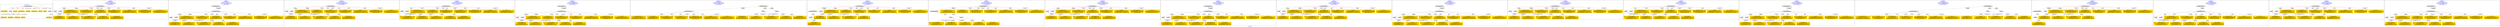 digraph n0 {
fontcolor="blue"
remincross="true"
label="s02-dma.csv"
subgraph cluster_0 {
label="1-correct model"
n2[style="filled",color="white",fillcolor="lightgray",label="CulturalHeritageObject1"];
n3[shape="plaintext",style="filled",fillcolor="gold",label="Object Earliest Date"];
n4[style="filled",color="white",fillcolor="lightgray",label="Person1"];
n5[shape="plaintext",style="filled",fillcolor="gold",label="dimensions"];
n6[shape="plaintext",style="filled",fillcolor="gold",label="Object Facet Value 1"];
n7[shape="plaintext",style="filled",fillcolor="gold",label="Object Rights"];
n8[shape="plaintext",style="filled",fillcolor="gold",label="Object Link Source"];
n9[shape="plaintext",style="filled",fillcolor="gold",label="Object Title"];
n10[shape="plaintext",style="filled",fillcolor="gold",label="Object ID"];
n11[style="filled",color="white",fillcolor="lightgray",label="Concept1"];
n12[shape="plaintext",style="filled",fillcolor="gold",label="Artist Nationality"];
n13[shape="plaintext",style="filled",fillcolor="gold",label="Artist Birth Date"];
n14[shape="plaintext",style="filled",fillcolor="gold",label="Artist Death Date"];
n15[shape="plaintext",style="filled",fillcolor="gold",label="Artist Name"];
n16[shape="plaintext",style="filled",fillcolor="gold",label="Object Work Type"];
}
subgraph cluster_1 {
label="candidate 0\nlink coherence:1.0\nnode coherence:1.0\nconfidence:0.5171248321105713\nmapping score:0.6307082773701904\ncost:13.99978\n-precision:0.79-recall:0.79"
n18[style="filled",color="white",fillcolor="lightgray",label="CulturalHeritageObject1"];
n19[style="filled",color="white",fillcolor="lightgray",label="Person1"];
n20[style="filled",color="white",fillcolor="lightgray",label="Concept1"];
n21[shape="plaintext",style="filled",fillcolor="gold",label="Object Link Source\n[CulturalHeritageObject,provenance,0.515]\n[WebResource,classLink,0.271]\n[CulturalHeritageObject,rightsHolder,0.137]\n[CulturalHeritageObject,accessionNumber,0.078]"];
n22[shape="plaintext",style="filled",fillcolor="gold",label="Object Rights\n[CulturalHeritageObject,provenance,0.645]\n[WebResource,classLink,0.143]\n[CulturalHeritageObject,description,0.117]\n[Document,classLink,0.095]"];
n23[shape="plaintext",style="filled",fillcolor="gold",label="Object Earliest Date\n[Person,dateOfDeath,0.338]\n[Person,dateOfBirth,0.33]\n[CulturalHeritageObject,created,0.291]\n[Person,biographicalInformation,0.041]"];
n24[shape="plaintext",style="filled",fillcolor="gold",label="Object Title\n[CulturalHeritageObject,description,0.347]\n[CulturalHeritageObject,title,0.338]\n[Person,biographicalInformation,0.214]\n[Concept,prefLabel,0.101]"];
n25[shape="plaintext",style="filled",fillcolor="gold",label="Artist Death Date\n[Person,dateOfDeath,0.439]\n[CulturalHeritageObject,created,0.34]\n[Person,dateOfBirth,0.173]\n[CulturalHeritageObject,title,0.048]"];
n26[shape="plaintext",style="filled",fillcolor="gold",label="Object Work Type\n[Concept,prefLabel,0.387]\n[Person,biographicalInformation,0.341]\n[CulturalHeritageObject,description,0.158]\n[CulturalHeritageObject,medium,0.114]"];
n27[shape="plaintext",style="filled",fillcolor="gold",label="Artist Name\n[Person,nameOfThePerson,0.49]\n[Document,classLink,0.215]\n[CulturalHeritageObject,provenance,0.165]\n[CulturalHeritageObject,title,0.13]"];
n28[shape="plaintext",style="filled",fillcolor="gold",label="Artist Nationality\n[Person,countryAssociatedWithThePerson,0.754]\n[Concept,prefLabel,0.104]\n[CulturalHeritageObject,provenance,0.081]\n[CulturalHeritageObject,title,0.06]"];
n29[shape="plaintext",style="filled",fillcolor="gold",label="dimensions\n[CulturalHeritageObject,extent,0.831]\n[CulturalHeritageObject,provenance,0.079]\n[CulturalHeritageObject,description,0.052]\n[CulturalHeritageObject,accessionNumber,0.038]"];
n30[shape="plaintext",style="filled",fillcolor="gold",label="Object Facet Value 1\n[CulturalHeritageObject,medium,0.819]\n[CulturalHeritageObject,description,0.068]\n[Person,biographicalInformation,0.058]\n[Concept,prefLabel,0.055]"];
n31[shape="plaintext",style="filled",fillcolor="gold",label="Object ID\n[WebResource,classLink,0.36]\n[CulturalHeritageObject,provenance,0.245]\n[CulturalHeritageObject,accessionNumber,0.218]\n[Person,biographicalInformation,0.176]"];
n32[shape="plaintext",style="filled",fillcolor="gold",label="Artist Birth Date\n[Person,dateOfBirth,0.469]\n[Person,dateOfDeath,0.276]\n[CulturalHeritageObject,created,0.218]\n[Person,biographicalInformation,0.038]"];
}
subgraph cluster_2 {
label="candidate 1\nlink coherence:1.0\nnode coherence:1.0\nconfidence:0.5171248321105713\nmapping score:0.6307082773701904\ncost:14.99963\n-precision:0.73-recall:0.79"
n34[style="filled",color="white",fillcolor="lightgray",label="CulturalHeritageObject1"];
n35[style="filled",color="white",fillcolor="lightgray",label="Person1"];
n36[style="filled",color="white",fillcolor="lightgray",label="Concept1"];
n37[style="filled",color="white",fillcolor="lightgray",label="EuropeanaAggregation1"];
n38[shape="plaintext",style="filled",fillcolor="gold",label="Object Link Source\n[CulturalHeritageObject,provenance,0.515]\n[WebResource,classLink,0.271]\n[CulturalHeritageObject,rightsHolder,0.137]\n[CulturalHeritageObject,accessionNumber,0.078]"];
n39[shape="plaintext",style="filled",fillcolor="gold",label="Object Rights\n[CulturalHeritageObject,provenance,0.645]\n[WebResource,classLink,0.143]\n[CulturalHeritageObject,description,0.117]\n[Document,classLink,0.095]"];
n40[shape="plaintext",style="filled",fillcolor="gold",label="Object Earliest Date\n[Person,dateOfDeath,0.338]\n[Person,dateOfBirth,0.33]\n[CulturalHeritageObject,created,0.291]\n[Person,biographicalInformation,0.041]"];
n41[shape="plaintext",style="filled",fillcolor="gold",label="Object Title\n[CulturalHeritageObject,description,0.347]\n[CulturalHeritageObject,title,0.338]\n[Person,biographicalInformation,0.214]\n[Concept,prefLabel,0.101]"];
n42[shape="plaintext",style="filled",fillcolor="gold",label="Artist Death Date\n[Person,dateOfDeath,0.439]\n[CulturalHeritageObject,created,0.34]\n[Person,dateOfBirth,0.173]\n[CulturalHeritageObject,title,0.048]"];
n43[shape="plaintext",style="filled",fillcolor="gold",label="Object Work Type\n[Concept,prefLabel,0.387]\n[Person,biographicalInformation,0.341]\n[CulturalHeritageObject,description,0.158]\n[CulturalHeritageObject,medium,0.114]"];
n44[shape="plaintext",style="filled",fillcolor="gold",label="Artist Name\n[Person,nameOfThePerson,0.49]\n[Document,classLink,0.215]\n[CulturalHeritageObject,provenance,0.165]\n[CulturalHeritageObject,title,0.13]"];
n45[shape="plaintext",style="filled",fillcolor="gold",label="Artist Nationality\n[Person,countryAssociatedWithThePerson,0.754]\n[Concept,prefLabel,0.104]\n[CulturalHeritageObject,provenance,0.081]\n[CulturalHeritageObject,title,0.06]"];
n46[shape="plaintext",style="filled",fillcolor="gold",label="dimensions\n[CulturalHeritageObject,extent,0.831]\n[CulturalHeritageObject,provenance,0.079]\n[CulturalHeritageObject,description,0.052]\n[CulturalHeritageObject,accessionNumber,0.038]"];
n47[shape="plaintext",style="filled",fillcolor="gold",label="Object Facet Value 1\n[CulturalHeritageObject,medium,0.819]\n[CulturalHeritageObject,description,0.068]\n[Person,biographicalInformation,0.058]\n[Concept,prefLabel,0.055]"];
n48[shape="plaintext",style="filled",fillcolor="gold",label="Object ID\n[WebResource,classLink,0.36]\n[CulturalHeritageObject,provenance,0.245]\n[CulturalHeritageObject,accessionNumber,0.218]\n[Person,biographicalInformation,0.176]"];
n49[shape="plaintext",style="filled",fillcolor="gold",label="Artist Birth Date\n[Person,dateOfBirth,0.469]\n[Person,dateOfDeath,0.276]\n[CulturalHeritageObject,created,0.218]\n[Person,biographicalInformation,0.038]"];
}
subgraph cluster_3 {
label="candidate 10\nlink coherence:1.0\nnode coherence:1.0\nconfidence:0.5119395314583225\nmapping score:0.6289798438194408\ncost:13.99978\n-precision:0.79-recall:0.79"
n51[style="filled",color="white",fillcolor="lightgray",label="CulturalHeritageObject1"];
n52[style="filled",color="white",fillcolor="lightgray",label="Person1"];
n53[style="filled",color="white",fillcolor="lightgray",label="Concept1"];
n54[shape="plaintext",style="filled",fillcolor="gold",label="Object Link Source\n[CulturalHeritageObject,provenance,0.515]\n[WebResource,classLink,0.271]\n[CulturalHeritageObject,rightsHolder,0.137]\n[CulturalHeritageObject,accessionNumber,0.078]"];
n55[shape="plaintext",style="filled",fillcolor="gold",label="Artist Death Date\n[Person,dateOfDeath,0.439]\n[CulturalHeritageObject,created,0.34]\n[Person,dateOfBirth,0.173]\n[CulturalHeritageObject,title,0.048]"];
n56[shape="plaintext",style="filled",fillcolor="gold",label="Object Rights\n[CulturalHeritageObject,provenance,0.645]\n[WebResource,classLink,0.143]\n[CulturalHeritageObject,description,0.117]\n[Document,classLink,0.095]"];
n57[shape="plaintext",style="filled",fillcolor="gold",label="Object Earliest Date\n[Person,dateOfDeath,0.338]\n[Person,dateOfBirth,0.33]\n[CulturalHeritageObject,created,0.291]\n[Person,biographicalInformation,0.041]"];
n58[shape="plaintext",style="filled",fillcolor="gold",label="Object Work Type\n[Concept,prefLabel,0.387]\n[Person,biographicalInformation,0.341]\n[CulturalHeritageObject,description,0.158]\n[CulturalHeritageObject,medium,0.114]"];
n59[shape="plaintext",style="filled",fillcolor="gold",label="Artist Name\n[Person,nameOfThePerson,0.49]\n[Document,classLink,0.215]\n[CulturalHeritageObject,provenance,0.165]\n[CulturalHeritageObject,title,0.13]"];
n60[shape="plaintext",style="filled",fillcolor="gold",label="Object Title\n[CulturalHeritageObject,description,0.347]\n[CulturalHeritageObject,title,0.338]\n[Person,biographicalInformation,0.214]\n[Concept,prefLabel,0.101]"];
n61[shape="plaintext",style="filled",fillcolor="gold",label="Artist Nationality\n[Person,countryAssociatedWithThePerson,0.754]\n[Concept,prefLabel,0.104]\n[CulturalHeritageObject,provenance,0.081]\n[CulturalHeritageObject,title,0.06]"];
n62[shape="plaintext",style="filled",fillcolor="gold",label="dimensions\n[CulturalHeritageObject,extent,0.831]\n[CulturalHeritageObject,provenance,0.079]\n[CulturalHeritageObject,description,0.052]\n[CulturalHeritageObject,accessionNumber,0.038]"];
n63[shape="plaintext",style="filled",fillcolor="gold",label="Object Facet Value 1\n[CulturalHeritageObject,medium,0.819]\n[CulturalHeritageObject,description,0.068]\n[Person,biographicalInformation,0.058]\n[Concept,prefLabel,0.055]"];
n64[shape="plaintext",style="filled",fillcolor="gold",label="Object ID\n[WebResource,classLink,0.36]\n[CulturalHeritageObject,provenance,0.245]\n[CulturalHeritageObject,accessionNumber,0.218]\n[Person,biographicalInformation,0.176]"];
n65[shape="plaintext",style="filled",fillcolor="gold",label="Artist Birth Date\n[Person,dateOfBirth,0.469]\n[Person,dateOfDeath,0.276]\n[CulturalHeritageObject,created,0.218]\n[Person,biographicalInformation,0.038]"];
}
subgraph cluster_4 {
label="candidate 11\nlink coherence:1.0\nnode coherence:1.0\nconfidence:0.5119395314583225\nmapping score:0.6289798438194408\ncost:14.0\n-precision:0.79-recall:0.79"
n67[style="filled",color="white",fillcolor="lightgray",label="CulturalHeritageObject2"];
n68[style="filled",color="white",fillcolor="lightgray",label="Person2"];
n69[style="filled",color="white",fillcolor="lightgray",label="Concept2"];
n70[shape="plaintext",style="filled",fillcolor="gold",label="Object Work Type\n[Concept,prefLabel,0.387]\n[Person,biographicalInformation,0.341]\n[CulturalHeritageObject,description,0.158]\n[CulturalHeritageObject,medium,0.114]"];
n71[shape="plaintext",style="filled",fillcolor="gold",label="Artist Nationality\n[Person,countryAssociatedWithThePerson,0.754]\n[Concept,prefLabel,0.104]\n[CulturalHeritageObject,provenance,0.081]\n[CulturalHeritageObject,title,0.06]"];
n72[shape="plaintext",style="filled",fillcolor="gold",label="Object Link Source\n[CulturalHeritageObject,provenance,0.515]\n[WebResource,classLink,0.271]\n[CulturalHeritageObject,rightsHolder,0.137]\n[CulturalHeritageObject,accessionNumber,0.078]"];
n73[shape="plaintext",style="filled",fillcolor="gold",label="Artist Death Date\n[Person,dateOfDeath,0.439]\n[CulturalHeritageObject,created,0.34]\n[Person,dateOfBirth,0.173]\n[CulturalHeritageObject,title,0.048]"];
n74[shape="plaintext",style="filled",fillcolor="gold",label="Object Title\n[CulturalHeritageObject,description,0.347]\n[CulturalHeritageObject,title,0.338]\n[Person,biographicalInformation,0.214]\n[Concept,prefLabel,0.101]"];
n75[shape="plaintext",style="filled",fillcolor="gold",label="Object Earliest Date\n[Person,dateOfDeath,0.338]\n[Person,dateOfBirth,0.33]\n[CulturalHeritageObject,created,0.291]\n[Person,biographicalInformation,0.041]"];
n76[shape="plaintext",style="filled",fillcolor="gold",label="Object Rights\n[CulturalHeritageObject,provenance,0.645]\n[WebResource,classLink,0.143]\n[CulturalHeritageObject,description,0.117]\n[Document,classLink,0.095]"];
n77[shape="plaintext",style="filled",fillcolor="gold",label="Object Facet Value 1\n[CulturalHeritageObject,medium,0.819]\n[CulturalHeritageObject,description,0.068]\n[Person,biographicalInformation,0.058]\n[Concept,prefLabel,0.055]"];
n78[shape="plaintext",style="filled",fillcolor="gold",label="dimensions\n[CulturalHeritageObject,extent,0.831]\n[CulturalHeritageObject,provenance,0.079]\n[CulturalHeritageObject,description,0.052]\n[CulturalHeritageObject,accessionNumber,0.038]"];
n79[shape="plaintext",style="filled",fillcolor="gold",label="Artist Name\n[Person,nameOfThePerson,0.49]\n[Document,classLink,0.215]\n[CulturalHeritageObject,provenance,0.165]\n[CulturalHeritageObject,title,0.13]"];
n80[shape="plaintext",style="filled",fillcolor="gold",label="Object ID\n[WebResource,classLink,0.36]\n[CulturalHeritageObject,provenance,0.245]\n[CulturalHeritageObject,accessionNumber,0.218]\n[Person,biographicalInformation,0.176]"];
n81[shape="plaintext",style="filled",fillcolor="gold",label="Artist Birth Date\n[Person,dateOfBirth,0.469]\n[Person,dateOfDeath,0.276]\n[CulturalHeritageObject,created,0.218]\n[Person,biographicalInformation,0.038]"];
}
subgraph cluster_5 {
label="candidate 12\nlink coherence:1.0\nnode coherence:1.0\nconfidence:0.5119395314583225\nmapping score:0.6289798438194408\ncost:14.99963\n-precision:0.73-recall:0.79"
n83[style="filled",color="white",fillcolor="lightgray",label="CulturalHeritageObject1"];
n84[style="filled",color="white",fillcolor="lightgray",label="Person1"];
n85[style="filled",color="white",fillcolor="lightgray",label="Concept1"];
n86[style="filled",color="white",fillcolor="lightgray",label="EuropeanaAggregation1"];
n87[shape="plaintext",style="filled",fillcolor="gold",label="Object Link Source\n[CulturalHeritageObject,provenance,0.515]\n[WebResource,classLink,0.271]\n[CulturalHeritageObject,rightsHolder,0.137]\n[CulturalHeritageObject,accessionNumber,0.078]"];
n88[shape="plaintext",style="filled",fillcolor="gold",label="Artist Death Date\n[Person,dateOfDeath,0.439]\n[CulturalHeritageObject,created,0.34]\n[Person,dateOfBirth,0.173]\n[CulturalHeritageObject,title,0.048]"];
n89[shape="plaintext",style="filled",fillcolor="gold",label="Object Rights\n[CulturalHeritageObject,provenance,0.645]\n[WebResource,classLink,0.143]\n[CulturalHeritageObject,description,0.117]\n[Document,classLink,0.095]"];
n90[shape="plaintext",style="filled",fillcolor="gold",label="Object Earliest Date\n[Person,dateOfDeath,0.338]\n[Person,dateOfBirth,0.33]\n[CulturalHeritageObject,created,0.291]\n[Person,biographicalInformation,0.041]"];
n91[shape="plaintext",style="filled",fillcolor="gold",label="Object Work Type\n[Concept,prefLabel,0.387]\n[Person,biographicalInformation,0.341]\n[CulturalHeritageObject,description,0.158]\n[CulturalHeritageObject,medium,0.114]"];
n92[shape="plaintext",style="filled",fillcolor="gold",label="Artist Name\n[Person,nameOfThePerson,0.49]\n[Document,classLink,0.215]\n[CulturalHeritageObject,provenance,0.165]\n[CulturalHeritageObject,title,0.13]"];
n93[shape="plaintext",style="filled",fillcolor="gold",label="Object Title\n[CulturalHeritageObject,description,0.347]\n[CulturalHeritageObject,title,0.338]\n[Person,biographicalInformation,0.214]\n[Concept,prefLabel,0.101]"];
n94[shape="plaintext",style="filled",fillcolor="gold",label="Artist Nationality\n[Person,countryAssociatedWithThePerson,0.754]\n[Concept,prefLabel,0.104]\n[CulturalHeritageObject,provenance,0.081]\n[CulturalHeritageObject,title,0.06]"];
n95[shape="plaintext",style="filled",fillcolor="gold",label="dimensions\n[CulturalHeritageObject,extent,0.831]\n[CulturalHeritageObject,provenance,0.079]\n[CulturalHeritageObject,description,0.052]\n[CulturalHeritageObject,accessionNumber,0.038]"];
n96[shape="plaintext",style="filled",fillcolor="gold",label="Object Facet Value 1\n[CulturalHeritageObject,medium,0.819]\n[CulturalHeritageObject,description,0.068]\n[Person,biographicalInformation,0.058]\n[Concept,prefLabel,0.055]"];
n97[shape="plaintext",style="filled",fillcolor="gold",label="Object ID\n[WebResource,classLink,0.36]\n[CulturalHeritageObject,provenance,0.245]\n[CulturalHeritageObject,accessionNumber,0.218]\n[Person,biographicalInformation,0.176]"];
n98[shape="plaintext",style="filled",fillcolor="gold",label="Artist Birth Date\n[Person,dateOfBirth,0.469]\n[Person,dateOfDeath,0.276]\n[CulturalHeritageObject,created,0.218]\n[Person,biographicalInformation,0.038]"];
}
subgraph cluster_6 {
label="candidate 13\nlink coherence:1.0\nnode coherence:1.0\nconfidence:0.5119395314583225\nmapping score:0.6289798438194408\ncost:14.99975\n-precision:0.6-recall:0.64"
n100[style="filled",color="white",fillcolor="lightgray",label="CulturalHeritageObject1"];
n101[style="filled",color="white",fillcolor="lightgray",label="CulturalHeritageObject2"];
n102[style="filled",color="white",fillcolor="lightgray",label="Person1"];
n103[style="filled",color="white",fillcolor="lightgray",label="Concept1"];
n104[shape="plaintext",style="filled",fillcolor="gold",label="Object Link Source\n[CulturalHeritageObject,provenance,0.515]\n[WebResource,classLink,0.271]\n[CulturalHeritageObject,rightsHolder,0.137]\n[CulturalHeritageObject,accessionNumber,0.078]"];
n105[shape="plaintext",style="filled",fillcolor="gold",label="Artist Death Date\n[Person,dateOfDeath,0.439]\n[CulturalHeritageObject,created,0.34]\n[Person,dateOfBirth,0.173]\n[CulturalHeritageObject,title,0.048]"];
n106[shape="plaintext",style="filled",fillcolor="gold",label="Object Title\n[CulturalHeritageObject,description,0.347]\n[CulturalHeritageObject,title,0.338]\n[Person,biographicalInformation,0.214]\n[Concept,prefLabel,0.101]"];
n107[shape="plaintext",style="filled",fillcolor="gold",label="Object Rights\n[CulturalHeritageObject,provenance,0.645]\n[WebResource,classLink,0.143]\n[CulturalHeritageObject,description,0.117]\n[Document,classLink,0.095]"];
n108[shape="plaintext",style="filled",fillcolor="gold",label="Object Earliest Date\n[Person,dateOfDeath,0.338]\n[Person,dateOfBirth,0.33]\n[CulturalHeritageObject,created,0.291]\n[Person,biographicalInformation,0.041]"];
n109[shape="plaintext",style="filled",fillcolor="gold",label="Object Work Type\n[Concept,prefLabel,0.387]\n[Person,biographicalInformation,0.341]\n[CulturalHeritageObject,description,0.158]\n[CulturalHeritageObject,medium,0.114]"];
n110[shape="plaintext",style="filled",fillcolor="gold",label="Object Facet Value 1\n[CulturalHeritageObject,medium,0.819]\n[CulturalHeritageObject,description,0.068]\n[Person,biographicalInformation,0.058]\n[Concept,prefLabel,0.055]"];
n111[shape="plaintext",style="filled",fillcolor="gold",label="dimensions\n[CulturalHeritageObject,extent,0.831]\n[CulturalHeritageObject,provenance,0.079]\n[CulturalHeritageObject,description,0.052]\n[CulturalHeritageObject,accessionNumber,0.038]"];
n112[shape="plaintext",style="filled",fillcolor="gold",label="Artist Name\n[Person,nameOfThePerson,0.49]\n[Document,classLink,0.215]\n[CulturalHeritageObject,provenance,0.165]\n[CulturalHeritageObject,title,0.13]"];
n113[shape="plaintext",style="filled",fillcolor="gold",label="Artist Nationality\n[Person,countryAssociatedWithThePerson,0.754]\n[Concept,prefLabel,0.104]\n[CulturalHeritageObject,provenance,0.081]\n[CulturalHeritageObject,title,0.06]"];
n114[shape="plaintext",style="filled",fillcolor="gold",label="Object ID\n[WebResource,classLink,0.36]\n[CulturalHeritageObject,provenance,0.245]\n[CulturalHeritageObject,accessionNumber,0.218]\n[Person,biographicalInformation,0.176]"];
n115[shape="plaintext",style="filled",fillcolor="gold",label="Artist Birth Date\n[Person,dateOfBirth,0.469]\n[Person,dateOfDeath,0.276]\n[CulturalHeritageObject,created,0.218]\n[Person,biographicalInformation,0.038]"];
}
subgraph cluster_7 {
label="candidate 14\nlink coherence:1.0\nnode coherence:1.0\nconfidence:0.5119395314583225\nmapping score:0.6289798438194408\ncost:14.99979\n-precision:0.67-recall:0.71"
n117[style="filled",color="white",fillcolor="lightgray",label="CulturalHeritageObject1"];
n118[style="filled",color="white",fillcolor="lightgray",label="CulturalHeritageObject2"];
n119[style="filled",color="white",fillcolor="lightgray",label="Person1"];
n120[style="filled",color="white",fillcolor="lightgray",label="Concept2"];
n121[shape="plaintext",style="filled",fillcolor="gold",label="Object Work Type\n[Concept,prefLabel,0.387]\n[Person,biographicalInformation,0.341]\n[CulturalHeritageObject,description,0.158]\n[CulturalHeritageObject,medium,0.114]"];
n122[shape="plaintext",style="filled",fillcolor="gold",label="Object Link Source\n[CulturalHeritageObject,provenance,0.515]\n[WebResource,classLink,0.271]\n[CulturalHeritageObject,rightsHolder,0.137]\n[CulturalHeritageObject,accessionNumber,0.078]"];
n123[shape="plaintext",style="filled",fillcolor="gold",label="Artist Death Date\n[Person,dateOfDeath,0.439]\n[CulturalHeritageObject,created,0.34]\n[Person,dateOfBirth,0.173]\n[CulturalHeritageObject,title,0.048]"];
n124[shape="plaintext",style="filled",fillcolor="gold",label="Object Rights\n[CulturalHeritageObject,provenance,0.645]\n[WebResource,classLink,0.143]\n[CulturalHeritageObject,description,0.117]\n[Document,classLink,0.095]"];
n125[shape="plaintext",style="filled",fillcolor="gold",label="Object Earliest Date\n[Person,dateOfDeath,0.338]\n[Person,dateOfBirth,0.33]\n[CulturalHeritageObject,created,0.291]\n[Person,biographicalInformation,0.041]"];
n126[shape="plaintext",style="filled",fillcolor="gold",label="Artist Name\n[Person,nameOfThePerson,0.49]\n[Document,classLink,0.215]\n[CulturalHeritageObject,provenance,0.165]\n[CulturalHeritageObject,title,0.13]"];
n127[shape="plaintext",style="filled",fillcolor="gold",label="Object Title\n[CulturalHeritageObject,description,0.347]\n[CulturalHeritageObject,title,0.338]\n[Person,biographicalInformation,0.214]\n[Concept,prefLabel,0.101]"];
n128[shape="plaintext",style="filled",fillcolor="gold",label="Artist Nationality\n[Person,countryAssociatedWithThePerson,0.754]\n[Concept,prefLabel,0.104]\n[CulturalHeritageObject,provenance,0.081]\n[CulturalHeritageObject,title,0.06]"];
n129[shape="plaintext",style="filled",fillcolor="gold",label="dimensions\n[CulturalHeritageObject,extent,0.831]\n[CulturalHeritageObject,provenance,0.079]\n[CulturalHeritageObject,description,0.052]\n[CulturalHeritageObject,accessionNumber,0.038]"];
n130[shape="plaintext",style="filled",fillcolor="gold",label="Object Facet Value 1\n[CulturalHeritageObject,medium,0.819]\n[CulturalHeritageObject,description,0.068]\n[Person,biographicalInformation,0.058]\n[Concept,prefLabel,0.055]"];
n131[shape="plaintext",style="filled",fillcolor="gold",label="Object ID\n[WebResource,classLink,0.36]\n[CulturalHeritageObject,provenance,0.245]\n[CulturalHeritageObject,accessionNumber,0.218]\n[Person,biographicalInformation,0.176]"];
n132[shape="plaintext",style="filled",fillcolor="gold",label="Artist Birth Date\n[Person,dateOfBirth,0.469]\n[Person,dateOfDeath,0.276]\n[CulturalHeritageObject,created,0.218]\n[Person,biographicalInformation,0.038]"];
}
subgraph cluster_8 {
label="candidate 15\nlink coherence:1.0\nnode coherence:1.0\nconfidence:0.5119395314583225\nmapping score:0.6289798438194408\ncost:14.99997\n-precision:0.6-recall:0.64"
n134[style="filled",color="white",fillcolor="lightgray",label="CulturalHeritageObject1"];
n135[style="filled",color="white",fillcolor="lightgray",label="CulturalHeritageObject2"];
n136[style="filled",color="white",fillcolor="lightgray",label="Person2"];
n137[style="filled",color="white",fillcolor="lightgray",label="Concept2"];
n138[shape="plaintext",style="filled",fillcolor="gold",label="Object Work Type\n[Concept,prefLabel,0.387]\n[Person,biographicalInformation,0.341]\n[CulturalHeritageObject,description,0.158]\n[CulturalHeritageObject,medium,0.114]"];
n139[shape="plaintext",style="filled",fillcolor="gold",label="Object Link Source\n[CulturalHeritageObject,provenance,0.515]\n[WebResource,classLink,0.271]\n[CulturalHeritageObject,rightsHolder,0.137]\n[CulturalHeritageObject,accessionNumber,0.078]"];
n140[shape="plaintext",style="filled",fillcolor="gold",label="Artist Nationality\n[Person,countryAssociatedWithThePerson,0.754]\n[Concept,prefLabel,0.104]\n[CulturalHeritageObject,provenance,0.081]\n[CulturalHeritageObject,title,0.06]"];
n141[shape="plaintext",style="filled",fillcolor="gold",label="Artist Death Date\n[Person,dateOfDeath,0.439]\n[CulturalHeritageObject,created,0.34]\n[Person,dateOfBirth,0.173]\n[CulturalHeritageObject,title,0.048]"];
n142[shape="plaintext",style="filled",fillcolor="gold",label="Object Rights\n[CulturalHeritageObject,provenance,0.645]\n[WebResource,classLink,0.143]\n[CulturalHeritageObject,description,0.117]\n[Document,classLink,0.095]"];
n143[shape="plaintext",style="filled",fillcolor="gold",label="Object Earliest Date\n[Person,dateOfDeath,0.338]\n[Person,dateOfBirth,0.33]\n[CulturalHeritageObject,created,0.291]\n[Person,biographicalInformation,0.041]"];
n144[shape="plaintext",style="filled",fillcolor="gold",label="Artist Name\n[Person,nameOfThePerson,0.49]\n[Document,classLink,0.215]\n[CulturalHeritageObject,provenance,0.165]\n[CulturalHeritageObject,title,0.13]"];
n145[shape="plaintext",style="filled",fillcolor="gold",label="Object Title\n[CulturalHeritageObject,description,0.347]\n[CulturalHeritageObject,title,0.338]\n[Person,biographicalInformation,0.214]\n[Concept,prefLabel,0.101]"];
n146[shape="plaintext",style="filled",fillcolor="gold",label="Artist Birth Date\n[Person,dateOfBirth,0.469]\n[Person,dateOfDeath,0.276]\n[CulturalHeritageObject,created,0.218]\n[Person,biographicalInformation,0.038]"];
n147[shape="plaintext",style="filled",fillcolor="gold",label="dimensions\n[CulturalHeritageObject,extent,0.831]\n[CulturalHeritageObject,provenance,0.079]\n[CulturalHeritageObject,description,0.052]\n[CulturalHeritageObject,accessionNumber,0.038]"];
n148[shape="plaintext",style="filled",fillcolor="gold",label="Object Facet Value 1\n[CulturalHeritageObject,medium,0.819]\n[CulturalHeritageObject,description,0.068]\n[Person,biographicalInformation,0.058]\n[Concept,prefLabel,0.055]"];
n149[shape="plaintext",style="filled",fillcolor="gold",label="Object ID\n[WebResource,classLink,0.36]\n[CulturalHeritageObject,provenance,0.245]\n[CulturalHeritageObject,accessionNumber,0.218]\n[Person,biographicalInformation,0.176]"];
}
subgraph cluster_9 {
label="candidate 16\nlink coherence:1.0\nnode coherence:1.0\nconfidence:0.49940041633345184\nmapping score:0.6248001387778173\ncost:13.99978\n-precision:0.64-recall:0.64"
n151[style="filled",color="white",fillcolor="lightgray",label="CulturalHeritageObject1"];
n152[style="filled",color="white",fillcolor="lightgray",label="Person1"];
n153[style="filled",color="white",fillcolor="lightgray",label="Concept1"];
n154[shape="plaintext",style="filled",fillcolor="gold",label="Object Link Source\n[CulturalHeritageObject,provenance,0.515]\n[WebResource,classLink,0.271]\n[CulturalHeritageObject,rightsHolder,0.137]\n[CulturalHeritageObject,accessionNumber,0.078]"];
n155[shape="plaintext",style="filled",fillcolor="gold",label="Object Rights\n[CulturalHeritageObject,provenance,0.645]\n[WebResource,classLink,0.143]\n[CulturalHeritageObject,description,0.117]\n[Document,classLink,0.095]"];
n156[shape="plaintext",style="filled",fillcolor="gold",label="Artist Birth Date\n[Person,dateOfBirth,0.469]\n[Person,dateOfDeath,0.276]\n[CulturalHeritageObject,created,0.218]\n[Person,biographicalInformation,0.038]"];
n157[shape="plaintext",style="filled",fillcolor="gold",label="Object Title\n[CulturalHeritageObject,description,0.347]\n[CulturalHeritageObject,title,0.338]\n[Person,biographicalInformation,0.214]\n[Concept,prefLabel,0.101]"];
n158[shape="plaintext",style="filled",fillcolor="gold",label="Artist Death Date\n[Person,dateOfDeath,0.439]\n[CulturalHeritageObject,created,0.34]\n[Person,dateOfBirth,0.173]\n[CulturalHeritageObject,title,0.048]"];
n159[shape="plaintext",style="filled",fillcolor="gold",label="Object Work Type\n[Concept,prefLabel,0.387]\n[Person,biographicalInformation,0.341]\n[CulturalHeritageObject,description,0.158]\n[CulturalHeritageObject,medium,0.114]"];
n160[shape="plaintext",style="filled",fillcolor="gold",label="Artist Name\n[Person,nameOfThePerson,0.49]\n[Document,classLink,0.215]\n[CulturalHeritageObject,provenance,0.165]\n[CulturalHeritageObject,title,0.13]"];
n161[shape="plaintext",style="filled",fillcolor="gold",label="Artist Nationality\n[Person,countryAssociatedWithThePerson,0.754]\n[Concept,prefLabel,0.104]\n[CulturalHeritageObject,provenance,0.081]\n[CulturalHeritageObject,title,0.06]"];
n162[shape="plaintext",style="filled",fillcolor="gold",label="dimensions\n[CulturalHeritageObject,extent,0.831]\n[CulturalHeritageObject,provenance,0.079]\n[CulturalHeritageObject,description,0.052]\n[CulturalHeritageObject,accessionNumber,0.038]"];
n163[shape="plaintext",style="filled",fillcolor="gold",label="Object Earliest Date\n[Person,dateOfDeath,0.338]\n[Person,dateOfBirth,0.33]\n[CulturalHeritageObject,created,0.291]\n[Person,biographicalInformation,0.041]"];
n164[shape="plaintext",style="filled",fillcolor="gold",label="Object Facet Value 1\n[CulturalHeritageObject,medium,0.819]\n[CulturalHeritageObject,description,0.068]\n[Person,biographicalInformation,0.058]\n[Concept,prefLabel,0.055]"];
n165[shape="plaintext",style="filled",fillcolor="gold",label="Object ID\n[WebResource,classLink,0.36]\n[CulturalHeritageObject,provenance,0.245]\n[CulturalHeritageObject,accessionNumber,0.218]\n[Person,biographicalInformation,0.176]"];
}
subgraph cluster_10 {
label="candidate 17\nlink coherence:1.0\nnode coherence:1.0\nconfidence:0.49940041633345184\nmapping score:0.6248001387778173\ncost:14.99963\n-precision:0.6-recall:0.64"
n167[style="filled",color="white",fillcolor="lightgray",label="CulturalHeritageObject1"];
n168[style="filled",color="white",fillcolor="lightgray",label="Person1"];
n169[style="filled",color="white",fillcolor="lightgray",label="Concept1"];
n170[style="filled",color="white",fillcolor="lightgray",label="EuropeanaAggregation1"];
n171[shape="plaintext",style="filled",fillcolor="gold",label="Object Link Source\n[CulturalHeritageObject,provenance,0.515]\n[WebResource,classLink,0.271]\n[CulturalHeritageObject,rightsHolder,0.137]\n[CulturalHeritageObject,accessionNumber,0.078]"];
n172[shape="plaintext",style="filled",fillcolor="gold",label="Object Rights\n[CulturalHeritageObject,provenance,0.645]\n[WebResource,classLink,0.143]\n[CulturalHeritageObject,description,0.117]\n[Document,classLink,0.095]"];
n173[shape="plaintext",style="filled",fillcolor="gold",label="Artist Birth Date\n[Person,dateOfBirth,0.469]\n[Person,dateOfDeath,0.276]\n[CulturalHeritageObject,created,0.218]\n[Person,biographicalInformation,0.038]"];
n174[shape="plaintext",style="filled",fillcolor="gold",label="Object Title\n[CulturalHeritageObject,description,0.347]\n[CulturalHeritageObject,title,0.338]\n[Person,biographicalInformation,0.214]\n[Concept,prefLabel,0.101]"];
n175[shape="plaintext",style="filled",fillcolor="gold",label="Artist Death Date\n[Person,dateOfDeath,0.439]\n[CulturalHeritageObject,created,0.34]\n[Person,dateOfBirth,0.173]\n[CulturalHeritageObject,title,0.048]"];
n176[shape="plaintext",style="filled",fillcolor="gold",label="Object Work Type\n[Concept,prefLabel,0.387]\n[Person,biographicalInformation,0.341]\n[CulturalHeritageObject,description,0.158]\n[CulturalHeritageObject,medium,0.114]"];
n177[shape="plaintext",style="filled",fillcolor="gold",label="Artist Name\n[Person,nameOfThePerson,0.49]\n[Document,classLink,0.215]\n[CulturalHeritageObject,provenance,0.165]\n[CulturalHeritageObject,title,0.13]"];
n178[shape="plaintext",style="filled",fillcolor="gold",label="Artist Nationality\n[Person,countryAssociatedWithThePerson,0.754]\n[Concept,prefLabel,0.104]\n[CulturalHeritageObject,provenance,0.081]\n[CulturalHeritageObject,title,0.06]"];
n179[shape="plaintext",style="filled",fillcolor="gold",label="dimensions\n[CulturalHeritageObject,extent,0.831]\n[CulturalHeritageObject,provenance,0.079]\n[CulturalHeritageObject,description,0.052]\n[CulturalHeritageObject,accessionNumber,0.038]"];
n180[shape="plaintext",style="filled",fillcolor="gold",label="Object Earliest Date\n[Person,dateOfDeath,0.338]\n[Person,dateOfBirth,0.33]\n[CulturalHeritageObject,created,0.291]\n[Person,biographicalInformation,0.041]"];
n181[shape="plaintext",style="filled",fillcolor="gold",label="Object Facet Value 1\n[CulturalHeritageObject,medium,0.819]\n[CulturalHeritageObject,description,0.068]\n[Person,biographicalInformation,0.058]\n[Concept,prefLabel,0.055]"];
n182[shape="plaintext",style="filled",fillcolor="gold",label="Object ID\n[WebResource,classLink,0.36]\n[CulturalHeritageObject,provenance,0.245]\n[CulturalHeritageObject,accessionNumber,0.218]\n[Person,biographicalInformation,0.176]"];
}
subgraph cluster_11 {
label="candidate 18\nlink coherence:1.0\nnode coherence:1.0\nconfidence:0.4985816937835122\nmapping score:0.6245272312611707\ncost:13.99978\n-precision:0.79-recall:0.79"
n184[style="filled",color="white",fillcolor="lightgray",label="CulturalHeritageObject1"];
n185[style="filled",color="white",fillcolor="lightgray",label="Person1"];
n186[style="filled",color="white",fillcolor="lightgray",label="Concept1"];
n187[shape="plaintext",style="filled",fillcolor="gold",label="Object Link Source\n[CulturalHeritageObject,provenance,0.515]\n[WebResource,classLink,0.271]\n[CulturalHeritageObject,rightsHolder,0.137]\n[CulturalHeritageObject,accessionNumber,0.078]"];
n188[shape="plaintext",style="filled",fillcolor="gold",label="Object Rights\n[CulturalHeritageObject,provenance,0.645]\n[WebResource,classLink,0.143]\n[CulturalHeritageObject,description,0.117]\n[Document,classLink,0.095]"];
n189[shape="plaintext",style="filled",fillcolor="gold",label="Artist Birth Date\n[Person,dateOfBirth,0.469]\n[Person,dateOfDeath,0.276]\n[CulturalHeritageObject,created,0.218]\n[Person,biographicalInformation,0.038]"];
n190[shape="plaintext",style="filled",fillcolor="gold",label="Artist Death Date\n[Person,dateOfDeath,0.439]\n[CulturalHeritageObject,created,0.34]\n[Person,dateOfBirth,0.173]\n[CulturalHeritageObject,title,0.048]"];
n191[shape="plaintext",style="filled",fillcolor="gold",label="Object Work Type\n[Concept,prefLabel,0.387]\n[Person,biographicalInformation,0.341]\n[CulturalHeritageObject,description,0.158]\n[CulturalHeritageObject,medium,0.114]"];
n192[shape="plaintext",style="filled",fillcolor="gold",label="Artist Name\n[Person,nameOfThePerson,0.49]\n[Document,classLink,0.215]\n[CulturalHeritageObject,provenance,0.165]\n[CulturalHeritageObject,title,0.13]"];
n193[shape="plaintext",style="filled",fillcolor="gold",label="Object Title\n[CulturalHeritageObject,description,0.347]\n[CulturalHeritageObject,title,0.338]\n[Person,biographicalInformation,0.214]\n[Concept,prefLabel,0.101]"];
n194[shape="plaintext",style="filled",fillcolor="gold",label="Artist Nationality\n[Person,countryAssociatedWithThePerson,0.754]\n[Concept,prefLabel,0.104]\n[CulturalHeritageObject,provenance,0.081]\n[CulturalHeritageObject,title,0.06]"];
n195[shape="plaintext",style="filled",fillcolor="gold",label="dimensions\n[CulturalHeritageObject,extent,0.831]\n[CulturalHeritageObject,provenance,0.079]\n[CulturalHeritageObject,description,0.052]\n[CulturalHeritageObject,accessionNumber,0.038]"];
n196[shape="plaintext",style="filled",fillcolor="gold",label="Object Earliest Date\n[Person,dateOfDeath,0.338]\n[Person,dateOfBirth,0.33]\n[CulturalHeritageObject,created,0.291]\n[Person,biographicalInformation,0.041]"];
n197[shape="plaintext",style="filled",fillcolor="gold",label="Object Facet Value 1\n[CulturalHeritageObject,medium,0.819]\n[CulturalHeritageObject,description,0.068]\n[Person,biographicalInformation,0.058]\n[Concept,prefLabel,0.055]"];
n198[shape="plaintext",style="filled",fillcolor="gold",label="Object ID\n[WebResource,classLink,0.36]\n[CulturalHeritageObject,provenance,0.245]\n[CulturalHeritageObject,accessionNumber,0.218]\n[Person,biographicalInformation,0.176]"];
}
subgraph cluster_12 {
label="candidate 19\nlink coherence:1.0\nnode coherence:1.0\nconfidence:0.4985816937835122\nmapping score:0.6245272312611707\ncost:14.99963\n-precision:0.73-recall:0.79"
n200[style="filled",color="white",fillcolor="lightgray",label="CulturalHeritageObject1"];
n201[style="filled",color="white",fillcolor="lightgray",label="Person1"];
n202[style="filled",color="white",fillcolor="lightgray",label="Concept1"];
n203[style="filled",color="white",fillcolor="lightgray",label="EuropeanaAggregation1"];
n204[shape="plaintext",style="filled",fillcolor="gold",label="Object Link Source\n[CulturalHeritageObject,provenance,0.515]\n[WebResource,classLink,0.271]\n[CulturalHeritageObject,rightsHolder,0.137]\n[CulturalHeritageObject,accessionNumber,0.078]"];
n205[shape="plaintext",style="filled",fillcolor="gold",label="Object Rights\n[CulturalHeritageObject,provenance,0.645]\n[WebResource,classLink,0.143]\n[CulturalHeritageObject,description,0.117]\n[Document,classLink,0.095]"];
n206[shape="plaintext",style="filled",fillcolor="gold",label="Artist Birth Date\n[Person,dateOfBirth,0.469]\n[Person,dateOfDeath,0.276]\n[CulturalHeritageObject,created,0.218]\n[Person,biographicalInformation,0.038]"];
n207[shape="plaintext",style="filled",fillcolor="gold",label="Artist Death Date\n[Person,dateOfDeath,0.439]\n[CulturalHeritageObject,created,0.34]\n[Person,dateOfBirth,0.173]\n[CulturalHeritageObject,title,0.048]"];
n208[shape="plaintext",style="filled",fillcolor="gold",label="Object Work Type\n[Concept,prefLabel,0.387]\n[Person,biographicalInformation,0.341]\n[CulturalHeritageObject,description,0.158]\n[CulturalHeritageObject,medium,0.114]"];
n209[shape="plaintext",style="filled",fillcolor="gold",label="Artist Name\n[Person,nameOfThePerson,0.49]\n[Document,classLink,0.215]\n[CulturalHeritageObject,provenance,0.165]\n[CulturalHeritageObject,title,0.13]"];
n210[shape="plaintext",style="filled",fillcolor="gold",label="Object Title\n[CulturalHeritageObject,description,0.347]\n[CulturalHeritageObject,title,0.338]\n[Person,biographicalInformation,0.214]\n[Concept,prefLabel,0.101]"];
n211[shape="plaintext",style="filled",fillcolor="gold",label="Artist Nationality\n[Person,countryAssociatedWithThePerson,0.754]\n[Concept,prefLabel,0.104]\n[CulturalHeritageObject,provenance,0.081]\n[CulturalHeritageObject,title,0.06]"];
n212[shape="plaintext",style="filled",fillcolor="gold",label="dimensions\n[CulturalHeritageObject,extent,0.831]\n[CulturalHeritageObject,provenance,0.079]\n[CulturalHeritageObject,description,0.052]\n[CulturalHeritageObject,accessionNumber,0.038]"];
n213[shape="plaintext",style="filled",fillcolor="gold",label="Object Earliest Date\n[Person,dateOfDeath,0.338]\n[Person,dateOfBirth,0.33]\n[CulturalHeritageObject,created,0.291]\n[Person,biographicalInformation,0.041]"];
n214[shape="plaintext",style="filled",fillcolor="gold",label="Object Facet Value 1\n[CulturalHeritageObject,medium,0.819]\n[CulturalHeritageObject,description,0.068]\n[Person,biographicalInformation,0.058]\n[Concept,prefLabel,0.055]"];
n215[shape="plaintext",style="filled",fillcolor="gold",label="Object ID\n[WebResource,classLink,0.36]\n[CulturalHeritageObject,provenance,0.245]\n[CulturalHeritageObject,accessionNumber,0.218]\n[Person,biographicalInformation,0.176]"];
}
subgraph cluster_13 {
label="candidate 2\nlink coherence:1.0\nnode coherence:1.0\nconfidence:0.5163061095606316\nmapping score:0.6304353698535439\ncost:13.99978\n-precision:0.93-recall:0.93"
n217[style="filled",color="white",fillcolor="lightgray",label="CulturalHeritageObject1"];
n218[style="filled",color="white",fillcolor="lightgray",label="Person1"];
n219[style="filled",color="white",fillcolor="lightgray",label="Concept1"];
n220[shape="plaintext",style="filled",fillcolor="gold",label="Object Link Source\n[CulturalHeritageObject,provenance,0.515]\n[WebResource,classLink,0.271]\n[CulturalHeritageObject,rightsHolder,0.137]\n[CulturalHeritageObject,accessionNumber,0.078]"];
n221[shape="plaintext",style="filled",fillcolor="gold",label="Object Rights\n[CulturalHeritageObject,provenance,0.645]\n[WebResource,classLink,0.143]\n[CulturalHeritageObject,description,0.117]\n[Document,classLink,0.095]"];
n222[shape="plaintext",style="filled",fillcolor="gold",label="Object Earliest Date\n[Person,dateOfDeath,0.338]\n[Person,dateOfBirth,0.33]\n[CulturalHeritageObject,created,0.291]\n[Person,biographicalInformation,0.041]"];
n223[shape="plaintext",style="filled",fillcolor="gold",label="Artist Death Date\n[Person,dateOfDeath,0.439]\n[CulturalHeritageObject,created,0.34]\n[Person,dateOfBirth,0.173]\n[CulturalHeritageObject,title,0.048]"];
n224[shape="plaintext",style="filled",fillcolor="gold",label="Object Work Type\n[Concept,prefLabel,0.387]\n[Person,biographicalInformation,0.341]\n[CulturalHeritageObject,description,0.158]\n[CulturalHeritageObject,medium,0.114]"];
n225[shape="plaintext",style="filled",fillcolor="gold",label="Artist Name\n[Person,nameOfThePerson,0.49]\n[Document,classLink,0.215]\n[CulturalHeritageObject,provenance,0.165]\n[CulturalHeritageObject,title,0.13]"];
n226[shape="plaintext",style="filled",fillcolor="gold",label="Object Title\n[CulturalHeritageObject,description,0.347]\n[CulturalHeritageObject,title,0.338]\n[Person,biographicalInformation,0.214]\n[Concept,prefLabel,0.101]"];
n227[shape="plaintext",style="filled",fillcolor="gold",label="Artist Nationality\n[Person,countryAssociatedWithThePerson,0.754]\n[Concept,prefLabel,0.104]\n[CulturalHeritageObject,provenance,0.081]\n[CulturalHeritageObject,title,0.06]"];
n228[shape="plaintext",style="filled",fillcolor="gold",label="dimensions\n[CulturalHeritageObject,extent,0.831]\n[CulturalHeritageObject,provenance,0.079]\n[CulturalHeritageObject,description,0.052]\n[CulturalHeritageObject,accessionNumber,0.038]"];
n229[shape="plaintext",style="filled",fillcolor="gold",label="Object Facet Value 1\n[CulturalHeritageObject,medium,0.819]\n[CulturalHeritageObject,description,0.068]\n[Person,biographicalInformation,0.058]\n[Concept,prefLabel,0.055]"];
n230[shape="plaintext",style="filled",fillcolor="gold",label="Object ID\n[WebResource,classLink,0.36]\n[CulturalHeritageObject,provenance,0.245]\n[CulturalHeritageObject,accessionNumber,0.218]\n[Person,biographicalInformation,0.176]"];
n231[shape="plaintext",style="filled",fillcolor="gold",label="Artist Birth Date\n[Person,dateOfBirth,0.469]\n[Person,dateOfDeath,0.276]\n[CulturalHeritageObject,created,0.218]\n[Person,biographicalInformation,0.038]"];
}
subgraph cluster_14 {
label="candidate 3\nlink coherence:1.0\nnode coherence:1.0\nconfidence:0.5163061095606316\nmapping score:0.6304353698535439\ncost:14.0\n-precision:0.93-recall:0.93"
n233[style="filled",color="white",fillcolor="lightgray",label="CulturalHeritageObject2"];
n234[style="filled",color="white",fillcolor="lightgray",label="Person2"];
n235[style="filled",color="white",fillcolor="lightgray",label="Concept2"];
n236[shape="plaintext",style="filled",fillcolor="gold",label="Object Work Type\n[Concept,prefLabel,0.387]\n[Person,biographicalInformation,0.341]\n[CulturalHeritageObject,description,0.158]\n[CulturalHeritageObject,medium,0.114]"];
n237[shape="plaintext",style="filled",fillcolor="gold",label="Artist Nationality\n[Person,countryAssociatedWithThePerson,0.754]\n[Concept,prefLabel,0.104]\n[CulturalHeritageObject,provenance,0.081]\n[CulturalHeritageObject,title,0.06]"];
n238[shape="plaintext",style="filled",fillcolor="gold",label="Object Link Source\n[CulturalHeritageObject,provenance,0.515]\n[WebResource,classLink,0.271]\n[CulturalHeritageObject,rightsHolder,0.137]\n[CulturalHeritageObject,accessionNumber,0.078]"];
n239[shape="plaintext",style="filled",fillcolor="gold",label="Object Title\n[CulturalHeritageObject,description,0.347]\n[CulturalHeritageObject,title,0.338]\n[Person,biographicalInformation,0.214]\n[Concept,prefLabel,0.101]"];
n240[shape="plaintext",style="filled",fillcolor="gold",label="Object Earliest Date\n[Person,dateOfDeath,0.338]\n[Person,dateOfBirth,0.33]\n[CulturalHeritageObject,created,0.291]\n[Person,biographicalInformation,0.041]"];
n241[shape="plaintext",style="filled",fillcolor="gold",label="Artist Death Date\n[Person,dateOfDeath,0.439]\n[CulturalHeritageObject,created,0.34]\n[Person,dateOfBirth,0.173]\n[CulturalHeritageObject,title,0.048]"];
n242[shape="plaintext",style="filled",fillcolor="gold",label="Object Rights\n[CulturalHeritageObject,provenance,0.645]\n[WebResource,classLink,0.143]\n[CulturalHeritageObject,description,0.117]\n[Document,classLink,0.095]"];
n243[shape="plaintext",style="filled",fillcolor="gold",label="Object Facet Value 1\n[CulturalHeritageObject,medium,0.819]\n[CulturalHeritageObject,description,0.068]\n[Person,biographicalInformation,0.058]\n[Concept,prefLabel,0.055]"];
n244[shape="plaintext",style="filled",fillcolor="gold",label="dimensions\n[CulturalHeritageObject,extent,0.831]\n[CulturalHeritageObject,provenance,0.079]\n[CulturalHeritageObject,description,0.052]\n[CulturalHeritageObject,accessionNumber,0.038]"];
n245[shape="plaintext",style="filled",fillcolor="gold",label="Artist Name\n[Person,nameOfThePerson,0.49]\n[Document,classLink,0.215]\n[CulturalHeritageObject,provenance,0.165]\n[CulturalHeritageObject,title,0.13]"];
n246[shape="plaintext",style="filled",fillcolor="gold",label="Object ID\n[WebResource,classLink,0.36]\n[CulturalHeritageObject,provenance,0.245]\n[CulturalHeritageObject,accessionNumber,0.218]\n[Person,biographicalInformation,0.176]"];
n247[shape="plaintext",style="filled",fillcolor="gold",label="Artist Birth Date\n[Person,dateOfBirth,0.469]\n[Person,dateOfDeath,0.276]\n[CulturalHeritageObject,created,0.218]\n[Person,biographicalInformation,0.038]"];
}
subgraph cluster_15 {
label="candidate 4\nlink coherence:1.0\nnode coherence:1.0\nconfidence:0.5163061095606316\nmapping score:0.6304353698535439\ncost:14.99963\n-precision:0.87-recall:0.93"
n249[style="filled",color="white",fillcolor="lightgray",label="CulturalHeritageObject1"];
n250[style="filled",color="white",fillcolor="lightgray",label="Person1"];
n251[style="filled",color="white",fillcolor="lightgray",label="Concept1"];
n252[style="filled",color="white",fillcolor="lightgray",label="EuropeanaAggregation1"];
n253[shape="plaintext",style="filled",fillcolor="gold",label="Object Link Source\n[CulturalHeritageObject,provenance,0.515]\n[WebResource,classLink,0.271]\n[CulturalHeritageObject,rightsHolder,0.137]\n[CulturalHeritageObject,accessionNumber,0.078]"];
n254[shape="plaintext",style="filled",fillcolor="gold",label="Object Rights\n[CulturalHeritageObject,provenance,0.645]\n[WebResource,classLink,0.143]\n[CulturalHeritageObject,description,0.117]\n[Document,classLink,0.095]"];
n255[shape="plaintext",style="filled",fillcolor="gold",label="Object Earliest Date\n[Person,dateOfDeath,0.338]\n[Person,dateOfBirth,0.33]\n[CulturalHeritageObject,created,0.291]\n[Person,biographicalInformation,0.041]"];
n256[shape="plaintext",style="filled",fillcolor="gold",label="Artist Death Date\n[Person,dateOfDeath,0.439]\n[CulturalHeritageObject,created,0.34]\n[Person,dateOfBirth,0.173]\n[CulturalHeritageObject,title,0.048]"];
n257[shape="plaintext",style="filled",fillcolor="gold",label="Object Work Type\n[Concept,prefLabel,0.387]\n[Person,biographicalInformation,0.341]\n[CulturalHeritageObject,description,0.158]\n[CulturalHeritageObject,medium,0.114]"];
n258[shape="plaintext",style="filled",fillcolor="gold",label="Artist Name\n[Person,nameOfThePerson,0.49]\n[Document,classLink,0.215]\n[CulturalHeritageObject,provenance,0.165]\n[CulturalHeritageObject,title,0.13]"];
n259[shape="plaintext",style="filled",fillcolor="gold",label="Object Title\n[CulturalHeritageObject,description,0.347]\n[CulturalHeritageObject,title,0.338]\n[Person,biographicalInformation,0.214]\n[Concept,prefLabel,0.101]"];
n260[shape="plaintext",style="filled",fillcolor="gold",label="Artist Nationality\n[Person,countryAssociatedWithThePerson,0.754]\n[Concept,prefLabel,0.104]\n[CulturalHeritageObject,provenance,0.081]\n[CulturalHeritageObject,title,0.06]"];
n261[shape="plaintext",style="filled",fillcolor="gold",label="dimensions\n[CulturalHeritageObject,extent,0.831]\n[CulturalHeritageObject,provenance,0.079]\n[CulturalHeritageObject,description,0.052]\n[CulturalHeritageObject,accessionNumber,0.038]"];
n262[shape="plaintext",style="filled",fillcolor="gold",label="Object Facet Value 1\n[CulturalHeritageObject,medium,0.819]\n[CulturalHeritageObject,description,0.068]\n[Person,biographicalInformation,0.058]\n[Concept,prefLabel,0.055]"];
n263[shape="plaintext",style="filled",fillcolor="gold",label="Object ID\n[WebResource,classLink,0.36]\n[CulturalHeritageObject,provenance,0.245]\n[CulturalHeritageObject,accessionNumber,0.218]\n[Person,biographicalInformation,0.176]"];
n264[shape="plaintext",style="filled",fillcolor="gold",label="Artist Birth Date\n[Person,dateOfBirth,0.469]\n[Person,dateOfDeath,0.276]\n[CulturalHeritageObject,created,0.218]\n[Person,biographicalInformation,0.038]"];
}
subgraph cluster_16 {
label="candidate 5\nlink coherence:1.0\nnode coherence:1.0\nconfidence:0.5163061095606316\nmapping score:0.6304353698535439\ncost:14.99975\n-precision:0.73-recall:0.79"
n266[style="filled",color="white",fillcolor="lightgray",label="CulturalHeritageObject1"];
n267[style="filled",color="white",fillcolor="lightgray",label="CulturalHeritageObject2"];
n268[style="filled",color="white",fillcolor="lightgray",label="Person1"];
n269[style="filled",color="white",fillcolor="lightgray",label="Concept1"];
n270[shape="plaintext",style="filled",fillcolor="gold",label="Object Link Source\n[CulturalHeritageObject,provenance,0.515]\n[WebResource,classLink,0.271]\n[CulturalHeritageObject,rightsHolder,0.137]\n[CulturalHeritageObject,accessionNumber,0.078]"];
n271[shape="plaintext",style="filled",fillcolor="gold",label="Object Title\n[CulturalHeritageObject,description,0.347]\n[CulturalHeritageObject,title,0.338]\n[Person,biographicalInformation,0.214]\n[Concept,prefLabel,0.101]"];
n272[shape="plaintext",style="filled",fillcolor="gold",label="Object Earliest Date\n[Person,dateOfDeath,0.338]\n[Person,dateOfBirth,0.33]\n[CulturalHeritageObject,created,0.291]\n[Person,biographicalInformation,0.041]"];
n273[shape="plaintext",style="filled",fillcolor="gold",label="Artist Death Date\n[Person,dateOfDeath,0.439]\n[CulturalHeritageObject,created,0.34]\n[Person,dateOfBirth,0.173]\n[CulturalHeritageObject,title,0.048]"];
n274[shape="plaintext",style="filled",fillcolor="gold",label="Object Rights\n[CulturalHeritageObject,provenance,0.645]\n[WebResource,classLink,0.143]\n[CulturalHeritageObject,description,0.117]\n[Document,classLink,0.095]"];
n275[shape="plaintext",style="filled",fillcolor="gold",label="Object Work Type\n[Concept,prefLabel,0.387]\n[Person,biographicalInformation,0.341]\n[CulturalHeritageObject,description,0.158]\n[CulturalHeritageObject,medium,0.114]"];
n276[shape="plaintext",style="filled",fillcolor="gold",label="Object Facet Value 1\n[CulturalHeritageObject,medium,0.819]\n[CulturalHeritageObject,description,0.068]\n[Person,biographicalInformation,0.058]\n[Concept,prefLabel,0.055]"];
n277[shape="plaintext",style="filled",fillcolor="gold",label="dimensions\n[CulturalHeritageObject,extent,0.831]\n[CulturalHeritageObject,provenance,0.079]\n[CulturalHeritageObject,description,0.052]\n[CulturalHeritageObject,accessionNumber,0.038]"];
n278[shape="plaintext",style="filled",fillcolor="gold",label="Artist Name\n[Person,nameOfThePerson,0.49]\n[Document,classLink,0.215]\n[CulturalHeritageObject,provenance,0.165]\n[CulturalHeritageObject,title,0.13]"];
n279[shape="plaintext",style="filled",fillcolor="gold",label="Artist Nationality\n[Person,countryAssociatedWithThePerson,0.754]\n[Concept,prefLabel,0.104]\n[CulturalHeritageObject,provenance,0.081]\n[CulturalHeritageObject,title,0.06]"];
n280[shape="plaintext",style="filled",fillcolor="gold",label="Object ID\n[WebResource,classLink,0.36]\n[CulturalHeritageObject,provenance,0.245]\n[CulturalHeritageObject,accessionNumber,0.218]\n[Person,biographicalInformation,0.176]"];
n281[shape="plaintext",style="filled",fillcolor="gold",label="Artist Birth Date\n[Person,dateOfBirth,0.469]\n[Person,dateOfDeath,0.276]\n[CulturalHeritageObject,created,0.218]\n[Person,biographicalInformation,0.038]"];
}
subgraph cluster_17 {
label="candidate 6\nlink coherence:1.0\nnode coherence:1.0\nconfidence:0.5163061095606316\nmapping score:0.6304353698535439\ncost:14.99979\n-precision:0.8-recall:0.86"
n283[style="filled",color="white",fillcolor="lightgray",label="CulturalHeritageObject1"];
n284[style="filled",color="white",fillcolor="lightgray",label="CulturalHeritageObject2"];
n285[style="filled",color="white",fillcolor="lightgray",label="Person1"];
n286[style="filled",color="white",fillcolor="lightgray",label="Concept2"];
n287[shape="plaintext",style="filled",fillcolor="gold",label="Object Work Type\n[Concept,prefLabel,0.387]\n[Person,biographicalInformation,0.341]\n[CulturalHeritageObject,description,0.158]\n[CulturalHeritageObject,medium,0.114]"];
n288[shape="plaintext",style="filled",fillcolor="gold",label="Object Link Source\n[CulturalHeritageObject,provenance,0.515]\n[WebResource,classLink,0.271]\n[CulturalHeritageObject,rightsHolder,0.137]\n[CulturalHeritageObject,accessionNumber,0.078]"];
n289[shape="plaintext",style="filled",fillcolor="gold",label="Object Rights\n[CulturalHeritageObject,provenance,0.645]\n[WebResource,classLink,0.143]\n[CulturalHeritageObject,description,0.117]\n[Document,classLink,0.095]"];
n290[shape="plaintext",style="filled",fillcolor="gold",label="Object Earliest Date\n[Person,dateOfDeath,0.338]\n[Person,dateOfBirth,0.33]\n[CulturalHeritageObject,created,0.291]\n[Person,biographicalInformation,0.041]"];
n291[shape="plaintext",style="filled",fillcolor="gold",label="Artist Death Date\n[Person,dateOfDeath,0.439]\n[CulturalHeritageObject,created,0.34]\n[Person,dateOfBirth,0.173]\n[CulturalHeritageObject,title,0.048]"];
n292[shape="plaintext",style="filled",fillcolor="gold",label="Artist Name\n[Person,nameOfThePerson,0.49]\n[Document,classLink,0.215]\n[CulturalHeritageObject,provenance,0.165]\n[CulturalHeritageObject,title,0.13]"];
n293[shape="plaintext",style="filled",fillcolor="gold",label="Object Title\n[CulturalHeritageObject,description,0.347]\n[CulturalHeritageObject,title,0.338]\n[Person,biographicalInformation,0.214]\n[Concept,prefLabel,0.101]"];
n294[shape="plaintext",style="filled",fillcolor="gold",label="Artist Nationality\n[Person,countryAssociatedWithThePerson,0.754]\n[Concept,prefLabel,0.104]\n[CulturalHeritageObject,provenance,0.081]\n[CulturalHeritageObject,title,0.06]"];
n295[shape="plaintext",style="filled",fillcolor="gold",label="dimensions\n[CulturalHeritageObject,extent,0.831]\n[CulturalHeritageObject,provenance,0.079]\n[CulturalHeritageObject,description,0.052]\n[CulturalHeritageObject,accessionNumber,0.038]"];
n296[shape="plaintext",style="filled",fillcolor="gold",label="Object Facet Value 1\n[CulturalHeritageObject,medium,0.819]\n[CulturalHeritageObject,description,0.068]\n[Person,biographicalInformation,0.058]\n[Concept,prefLabel,0.055]"];
n297[shape="plaintext",style="filled",fillcolor="gold",label="Object ID\n[WebResource,classLink,0.36]\n[CulturalHeritageObject,provenance,0.245]\n[CulturalHeritageObject,accessionNumber,0.218]\n[Person,biographicalInformation,0.176]"];
n298[shape="plaintext",style="filled",fillcolor="gold",label="Artist Birth Date\n[Person,dateOfBirth,0.469]\n[Person,dateOfDeath,0.276]\n[CulturalHeritageObject,created,0.218]\n[Person,biographicalInformation,0.038]"];
}
subgraph cluster_18 {
label="candidate 7\nlink coherence:1.0\nnode coherence:1.0\nconfidence:0.5163061095606316\nmapping score:0.6304353698535439\ncost:14.99997\n-precision:0.87-recall:0.93"
n300[style="filled",color="white",fillcolor="lightgray",label="CulturalHeritageObject1"];
n301[style="filled",color="white",fillcolor="lightgray",label="CulturalHeritageObject2"];
n302[style="filled",color="white",fillcolor="lightgray",label="Person2"];
n303[style="filled",color="white",fillcolor="lightgray",label="Concept2"];
n304[shape="plaintext",style="filled",fillcolor="gold",label="Object Work Type\n[Concept,prefLabel,0.387]\n[Person,biographicalInformation,0.341]\n[CulturalHeritageObject,description,0.158]\n[CulturalHeritageObject,medium,0.114]"];
n305[shape="plaintext",style="filled",fillcolor="gold",label="Artist Nationality\n[Person,countryAssociatedWithThePerson,0.754]\n[Concept,prefLabel,0.104]\n[CulturalHeritageObject,provenance,0.081]\n[CulturalHeritageObject,title,0.06]"];
n306[shape="plaintext",style="filled",fillcolor="gold",label="Object Link Source\n[CulturalHeritageObject,provenance,0.515]\n[WebResource,classLink,0.271]\n[CulturalHeritageObject,rightsHolder,0.137]\n[CulturalHeritageObject,accessionNumber,0.078]"];
n307[shape="plaintext",style="filled",fillcolor="gold",label="Object Title\n[CulturalHeritageObject,description,0.347]\n[CulturalHeritageObject,title,0.338]\n[Person,biographicalInformation,0.214]\n[Concept,prefLabel,0.101]"];
n308[shape="plaintext",style="filled",fillcolor="gold",label="Object Earliest Date\n[Person,dateOfDeath,0.338]\n[Person,dateOfBirth,0.33]\n[CulturalHeritageObject,created,0.291]\n[Person,biographicalInformation,0.041]"];
n309[shape="plaintext",style="filled",fillcolor="gold",label="Artist Death Date\n[Person,dateOfDeath,0.439]\n[CulturalHeritageObject,created,0.34]\n[Person,dateOfBirth,0.173]\n[CulturalHeritageObject,title,0.048]"];
n310[shape="plaintext",style="filled",fillcolor="gold",label="Object Rights\n[CulturalHeritageObject,provenance,0.645]\n[WebResource,classLink,0.143]\n[CulturalHeritageObject,description,0.117]\n[Document,classLink,0.095]"];
n311[shape="plaintext",style="filled",fillcolor="gold",label="Object Facet Value 1\n[CulturalHeritageObject,medium,0.819]\n[CulturalHeritageObject,description,0.068]\n[Person,biographicalInformation,0.058]\n[Concept,prefLabel,0.055]"];
n312[shape="plaintext",style="filled",fillcolor="gold",label="dimensions\n[CulturalHeritageObject,extent,0.831]\n[CulturalHeritageObject,provenance,0.079]\n[CulturalHeritageObject,description,0.052]\n[CulturalHeritageObject,accessionNumber,0.038]"];
n313[shape="plaintext",style="filled",fillcolor="gold",label="Artist Name\n[Person,nameOfThePerson,0.49]\n[Document,classLink,0.215]\n[CulturalHeritageObject,provenance,0.165]\n[CulturalHeritageObject,title,0.13]"];
n314[shape="plaintext",style="filled",fillcolor="gold",label="Object ID\n[WebResource,classLink,0.36]\n[CulturalHeritageObject,provenance,0.245]\n[CulturalHeritageObject,accessionNumber,0.218]\n[Person,biographicalInformation,0.176]"];
n315[shape="plaintext",style="filled",fillcolor="gold",label="Artist Birth Date\n[Person,dateOfBirth,0.469]\n[Person,dateOfDeath,0.276]\n[CulturalHeritageObject,created,0.218]\n[Person,biographicalInformation,0.038]"];
}
subgraph cluster_19 {
label="candidate 8\nlink coherence:1.0\nnode coherence:1.0\nconfidence:0.5127582540082624\nmapping score:0.6292527513360874\ncost:13.99978\n-precision:0.64-recall:0.64"
n317[style="filled",color="white",fillcolor="lightgray",label="CulturalHeritageObject1"];
n318[style="filled",color="white",fillcolor="lightgray",label="Person1"];
n319[style="filled",color="white",fillcolor="lightgray",label="Concept1"];
n320[shape="plaintext",style="filled",fillcolor="gold",label="Object Link Source\n[CulturalHeritageObject,provenance,0.515]\n[WebResource,classLink,0.271]\n[CulturalHeritageObject,rightsHolder,0.137]\n[CulturalHeritageObject,accessionNumber,0.078]"];
n321[shape="plaintext",style="filled",fillcolor="gold",label="Artist Death Date\n[Person,dateOfDeath,0.439]\n[CulturalHeritageObject,created,0.34]\n[Person,dateOfBirth,0.173]\n[CulturalHeritageObject,title,0.048]"];
n322[shape="plaintext",style="filled",fillcolor="gold",label="Object Rights\n[CulturalHeritageObject,provenance,0.645]\n[WebResource,classLink,0.143]\n[CulturalHeritageObject,description,0.117]\n[Document,classLink,0.095]"];
n323[shape="plaintext",style="filled",fillcolor="gold",label="Object Title\n[CulturalHeritageObject,description,0.347]\n[CulturalHeritageObject,title,0.338]\n[Person,biographicalInformation,0.214]\n[Concept,prefLabel,0.101]"];
n324[shape="plaintext",style="filled",fillcolor="gold",label="Object Earliest Date\n[Person,dateOfDeath,0.338]\n[Person,dateOfBirth,0.33]\n[CulturalHeritageObject,created,0.291]\n[Person,biographicalInformation,0.041]"];
n325[shape="plaintext",style="filled",fillcolor="gold",label="Object Work Type\n[Concept,prefLabel,0.387]\n[Person,biographicalInformation,0.341]\n[CulturalHeritageObject,description,0.158]\n[CulturalHeritageObject,medium,0.114]"];
n326[shape="plaintext",style="filled",fillcolor="gold",label="Artist Name\n[Person,nameOfThePerson,0.49]\n[Document,classLink,0.215]\n[CulturalHeritageObject,provenance,0.165]\n[CulturalHeritageObject,title,0.13]"];
n327[shape="plaintext",style="filled",fillcolor="gold",label="Artist Nationality\n[Person,countryAssociatedWithThePerson,0.754]\n[Concept,prefLabel,0.104]\n[CulturalHeritageObject,provenance,0.081]\n[CulturalHeritageObject,title,0.06]"];
n328[shape="plaintext",style="filled",fillcolor="gold",label="dimensions\n[CulturalHeritageObject,extent,0.831]\n[CulturalHeritageObject,provenance,0.079]\n[CulturalHeritageObject,description,0.052]\n[CulturalHeritageObject,accessionNumber,0.038]"];
n329[shape="plaintext",style="filled",fillcolor="gold",label="Object Facet Value 1\n[CulturalHeritageObject,medium,0.819]\n[CulturalHeritageObject,description,0.068]\n[Person,biographicalInformation,0.058]\n[Concept,prefLabel,0.055]"];
n330[shape="plaintext",style="filled",fillcolor="gold",label="Object ID\n[WebResource,classLink,0.36]\n[CulturalHeritageObject,provenance,0.245]\n[CulturalHeritageObject,accessionNumber,0.218]\n[Person,biographicalInformation,0.176]"];
n331[shape="plaintext",style="filled",fillcolor="gold",label="Artist Birth Date\n[Person,dateOfBirth,0.469]\n[Person,dateOfDeath,0.276]\n[CulturalHeritageObject,created,0.218]\n[Person,biographicalInformation,0.038]"];
}
subgraph cluster_20 {
label="candidate 9\nlink coherence:1.0\nnode coherence:1.0\nconfidence:0.5127582540082624\nmapping score:0.6292527513360874\ncost:14.99963\n-precision:0.6-recall:0.64"
n333[style="filled",color="white",fillcolor="lightgray",label="CulturalHeritageObject1"];
n334[style="filled",color="white",fillcolor="lightgray",label="Person1"];
n335[style="filled",color="white",fillcolor="lightgray",label="Concept1"];
n336[style="filled",color="white",fillcolor="lightgray",label="EuropeanaAggregation1"];
n337[shape="plaintext",style="filled",fillcolor="gold",label="Object Link Source\n[CulturalHeritageObject,provenance,0.515]\n[WebResource,classLink,0.271]\n[CulturalHeritageObject,rightsHolder,0.137]\n[CulturalHeritageObject,accessionNumber,0.078]"];
n338[shape="plaintext",style="filled",fillcolor="gold",label="Artist Death Date\n[Person,dateOfDeath,0.439]\n[CulturalHeritageObject,created,0.34]\n[Person,dateOfBirth,0.173]\n[CulturalHeritageObject,title,0.048]"];
n339[shape="plaintext",style="filled",fillcolor="gold",label="Object Rights\n[CulturalHeritageObject,provenance,0.645]\n[WebResource,classLink,0.143]\n[CulturalHeritageObject,description,0.117]\n[Document,classLink,0.095]"];
n340[shape="plaintext",style="filled",fillcolor="gold",label="Object Title\n[CulturalHeritageObject,description,0.347]\n[CulturalHeritageObject,title,0.338]\n[Person,biographicalInformation,0.214]\n[Concept,prefLabel,0.101]"];
n341[shape="plaintext",style="filled",fillcolor="gold",label="Object Earliest Date\n[Person,dateOfDeath,0.338]\n[Person,dateOfBirth,0.33]\n[CulturalHeritageObject,created,0.291]\n[Person,biographicalInformation,0.041]"];
n342[shape="plaintext",style="filled",fillcolor="gold",label="Object Work Type\n[Concept,prefLabel,0.387]\n[Person,biographicalInformation,0.341]\n[CulturalHeritageObject,description,0.158]\n[CulturalHeritageObject,medium,0.114]"];
n343[shape="plaintext",style="filled",fillcolor="gold",label="Artist Name\n[Person,nameOfThePerson,0.49]\n[Document,classLink,0.215]\n[CulturalHeritageObject,provenance,0.165]\n[CulturalHeritageObject,title,0.13]"];
n344[shape="plaintext",style="filled",fillcolor="gold",label="Artist Nationality\n[Person,countryAssociatedWithThePerson,0.754]\n[Concept,prefLabel,0.104]\n[CulturalHeritageObject,provenance,0.081]\n[CulturalHeritageObject,title,0.06]"];
n345[shape="plaintext",style="filled",fillcolor="gold",label="dimensions\n[CulturalHeritageObject,extent,0.831]\n[CulturalHeritageObject,provenance,0.079]\n[CulturalHeritageObject,description,0.052]\n[CulturalHeritageObject,accessionNumber,0.038]"];
n346[shape="plaintext",style="filled",fillcolor="gold",label="Object Facet Value 1\n[CulturalHeritageObject,medium,0.819]\n[CulturalHeritageObject,description,0.068]\n[Person,biographicalInformation,0.058]\n[Concept,prefLabel,0.055]"];
n347[shape="plaintext",style="filled",fillcolor="gold",label="Object ID\n[WebResource,classLink,0.36]\n[CulturalHeritageObject,provenance,0.245]\n[CulturalHeritageObject,accessionNumber,0.218]\n[Person,biographicalInformation,0.176]"];
n348[shape="plaintext",style="filled",fillcolor="gold",label="Artist Birth Date\n[Person,dateOfBirth,0.469]\n[Person,dateOfDeath,0.276]\n[CulturalHeritageObject,created,0.218]\n[Person,biographicalInformation,0.038]"];
}
n2 -> n3[color="brown",fontcolor="black",label="created"]
n2 -> n4[color="brown",fontcolor="black",label="creator"]
n2 -> n5[color="brown",fontcolor="black",label="extent"]
n2 -> n6[color="brown",fontcolor="black",label="medium"]
n2 -> n7[color="brown",fontcolor="black",label="provenance"]
n2 -> n8[color="brown",fontcolor="black",label="rightsHolder"]
n2 -> n9[color="brown",fontcolor="black",label="title"]
n2 -> n10[color="brown",fontcolor="black",label="accessionNumber"]
n2 -> n11[color="brown",fontcolor="black",label="hasType"]
n4 -> n12[color="brown",fontcolor="black",label="countryAssociatedWithThePerson"]
n4 -> n13[color="brown",fontcolor="black",label="dateOfBirth"]
n4 -> n14[color="brown",fontcolor="black",label="dateOfDeath"]
n4 -> n15[color="brown",fontcolor="black",label="nameOfThePerson"]
n11 -> n16[color="brown",fontcolor="black",label="prefLabel"]
n18 -> n19[color="brown",fontcolor="black",label="creator\nw=0.99982"]
n18 -> n20[color="brown",fontcolor="black",label="subject\nw=0.99996"]
n18 -> n21[color="brown",fontcolor="black",label="provenance\nw=1.0"]
n18 -> n22[color="brown",fontcolor="black",label="provenance\nw=1.0"]
n18 -> n23[color="brown",fontcolor="black",label="created\nw=1.0"]
n18 -> n24[color="brown",fontcolor="black",label="description\nw=1.0"]
n19 -> n25[color="brown",fontcolor="black",label="dateOfDeath\nw=1.0"]
n20 -> n26[color="brown",fontcolor="black",label="prefLabel\nw=1.0"]
n19 -> n27[color="brown",fontcolor="black",label="nameOfThePerson\nw=1.0"]
n19 -> n28[color="brown",fontcolor="black",label="countryAssociatedWithThePerson\nw=1.0"]
n18 -> n29[color="brown",fontcolor="black",label="extent\nw=1.0"]
n18 -> n30[color="brown",fontcolor="black",label="medium\nw=1.0"]
n18 -> n31[color="brown",fontcolor="black",label="accessionNumber\nw=1.0"]
n19 -> n32[color="brown",fontcolor="black",label="dateOfBirth\nw=1.0"]
n34 -> n35[color="brown",fontcolor="black",label="creator\nw=0.99982"]
n34 -> n36[color="brown",fontcolor="black",label="subject\nw=0.99996"]
n37 -> n34[color="brown",fontcolor="black",label="aggregatedCHO\nw=0.99985"]
n34 -> n38[color="brown",fontcolor="black",label="provenance\nw=1.0"]
n34 -> n39[color="brown",fontcolor="black",label="provenance\nw=1.0"]
n34 -> n40[color="brown",fontcolor="black",label="created\nw=1.0"]
n34 -> n41[color="brown",fontcolor="black",label="description\nw=1.0"]
n35 -> n42[color="brown",fontcolor="black",label="dateOfDeath\nw=1.0"]
n36 -> n43[color="brown",fontcolor="black",label="prefLabel\nw=1.0"]
n35 -> n44[color="brown",fontcolor="black",label="nameOfThePerson\nw=1.0"]
n35 -> n45[color="brown",fontcolor="black",label="countryAssociatedWithThePerson\nw=1.0"]
n34 -> n46[color="brown",fontcolor="black",label="extent\nw=1.0"]
n34 -> n47[color="brown",fontcolor="black",label="medium\nw=1.0"]
n34 -> n48[color="brown",fontcolor="black",label="accessionNumber\nw=1.0"]
n35 -> n49[color="brown",fontcolor="black",label="dateOfBirth\nw=1.0"]
n51 -> n52[color="brown",fontcolor="black",label="creator\nw=0.99982"]
n51 -> n53[color="brown",fontcolor="black",label="hasType\nw=0.99996"]
n51 -> n54[color="brown",fontcolor="black",label="provenance\nw=1.0"]
n51 -> n55[color="brown",fontcolor="black",label="created\nw=1.0"]
n51 -> n56[color="brown",fontcolor="black",label="provenance\nw=1.0"]
n52 -> n57[color="brown",fontcolor="black",label="dateOfDeath\nw=1.0"]
n53 -> n58[color="brown",fontcolor="black",label="prefLabel\nw=1.0"]
n52 -> n59[color="brown",fontcolor="black",label="nameOfThePerson\nw=1.0"]
n51 -> n60[color="brown",fontcolor="black",label="title\nw=1.0"]
n52 -> n61[color="brown",fontcolor="black",label="countryAssociatedWithThePerson\nw=1.0"]
n51 -> n62[color="brown",fontcolor="black",label="extent\nw=1.0"]
n51 -> n63[color="brown",fontcolor="black",label="medium\nw=1.0"]
n51 -> n64[color="brown",fontcolor="black",label="accessionNumber\nw=1.0"]
n52 -> n65[color="brown",fontcolor="black",label="dateOfBirth\nw=1.0"]
n67 -> n68[color="brown",fontcolor="black",label="creator\nw=1.0"]
n67 -> n69[color="brown",fontcolor="black",label="hasType\nw=1.0"]
n69 -> n70[color="brown",fontcolor="black",label="prefLabel\nw=1.0"]
n68 -> n71[color="brown",fontcolor="black",label="countryAssociatedWithThePerson\nw=1.0"]
n67 -> n72[color="brown",fontcolor="black",label="provenance\nw=1.0"]
n67 -> n73[color="brown",fontcolor="black",label="created\nw=1.0"]
n67 -> n74[color="brown",fontcolor="black",label="title\nw=1.0"]
n68 -> n75[color="brown",fontcolor="black",label="dateOfDeath\nw=1.0"]
n67 -> n76[color="brown",fontcolor="black",label="provenance\nw=1.0"]
n67 -> n77[color="brown",fontcolor="black",label="medium\nw=1.0"]
n67 -> n78[color="brown",fontcolor="black",label="extent\nw=1.0"]
n68 -> n79[color="brown",fontcolor="black",label="nameOfThePerson\nw=1.0"]
n67 -> n80[color="brown",fontcolor="black",label="accessionNumber\nw=1.0"]
n68 -> n81[color="brown",fontcolor="black",label="dateOfBirth\nw=1.0"]
n83 -> n84[color="brown",fontcolor="black",label="creator\nw=0.99982"]
n83 -> n85[color="brown",fontcolor="black",label="hasType\nw=0.99996"]
n86 -> n83[color="brown",fontcolor="black",label="aggregatedCHO\nw=0.99985"]
n83 -> n87[color="brown",fontcolor="black",label="provenance\nw=1.0"]
n83 -> n88[color="brown",fontcolor="black",label="created\nw=1.0"]
n83 -> n89[color="brown",fontcolor="black",label="provenance\nw=1.0"]
n84 -> n90[color="brown",fontcolor="black",label="dateOfDeath\nw=1.0"]
n85 -> n91[color="brown",fontcolor="black",label="prefLabel\nw=1.0"]
n84 -> n92[color="brown",fontcolor="black",label="nameOfThePerson\nw=1.0"]
n83 -> n93[color="brown",fontcolor="black",label="title\nw=1.0"]
n84 -> n94[color="brown",fontcolor="black",label="countryAssociatedWithThePerson\nw=1.0"]
n83 -> n95[color="brown",fontcolor="black",label="extent\nw=1.0"]
n83 -> n96[color="brown",fontcolor="black",label="medium\nw=1.0"]
n83 -> n97[color="brown",fontcolor="black",label="accessionNumber\nw=1.0"]
n84 -> n98[color="brown",fontcolor="black",label="dateOfBirth\nw=1.0"]
n100 -> n101[color="brown",fontcolor="black",label="isRelatedTo\nw=0.99997"]
n100 -> n102[color="brown",fontcolor="black",label="creator\nw=0.99982"]
n100 -> n103[color="brown",fontcolor="black",label="hasType\nw=0.99996"]
n101 -> n104[color="brown",fontcolor="black",label="provenance\nw=1.0"]
n101 -> n105[color="brown",fontcolor="black",label="created\nw=1.0"]
n101 -> n106[color="brown",fontcolor="black",label="title\nw=1.0"]
n101 -> n107[color="brown",fontcolor="black",label="provenance\nw=1.0"]
n102 -> n108[color="brown",fontcolor="black",label="dateOfDeath\nw=1.0"]
n103 -> n109[color="brown",fontcolor="black",label="prefLabel\nw=1.0"]
n101 -> n110[color="brown",fontcolor="black",label="medium\nw=1.0"]
n101 -> n111[color="brown",fontcolor="black",label="extent\nw=1.0"]
n102 -> n112[color="brown",fontcolor="black",label="nameOfThePerson\nw=1.0"]
n102 -> n113[color="brown",fontcolor="black",label="countryAssociatedWithThePerson\nw=1.0"]
n101 -> n114[color="brown",fontcolor="black",label="accessionNumber\nw=1.0"]
n102 -> n115[color="brown",fontcolor="black",label="dateOfBirth\nw=1.0"]
n117 -> n118[color="brown",fontcolor="black",label="isRelatedTo\nw=0.99997"]
n117 -> n119[color="brown",fontcolor="black",label="creator\nw=0.99982"]
n118 -> n120[color="brown",fontcolor="black",label="hasType\nw=1.0"]
n120 -> n121[color="brown",fontcolor="black",label="prefLabel\nw=1.0"]
n117 -> n122[color="brown",fontcolor="black",label="provenance\nw=1.0"]
n117 -> n123[color="brown",fontcolor="black",label="created\nw=1.0"]
n117 -> n124[color="brown",fontcolor="black",label="provenance\nw=1.0"]
n119 -> n125[color="brown",fontcolor="black",label="dateOfDeath\nw=1.0"]
n119 -> n126[color="brown",fontcolor="black",label="nameOfThePerson\nw=1.0"]
n117 -> n127[color="brown",fontcolor="black",label="title\nw=1.0"]
n119 -> n128[color="brown",fontcolor="black",label="countryAssociatedWithThePerson\nw=1.0"]
n117 -> n129[color="brown",fontcolor="black",label="extent\nw=1.0"]
n117 -> n130[color="brown",fontcolor="black",label="medium\nw=1.0"]
n117 -> n131[color="brown",fontcolor="black",label="accessionNumber\nw=1.0"]
n119 -> n132[color="brown",fontcolor="black",label="dateOfBirth\nw=1.0"]
n134 -> n135[color="brown",fontcolor="black",label="isRelatedTo\nw=0.99997"]
n135 -> n136[color="brown",fontcolor="black",label="creator\nw=1.0"]
n135 -> n137[color="brown",fontcolor="black",label="hasType\nw=1.0"]
n137 -> n138[color="brown",fontcolor="black",label="prefLabel\nw=1.0"]
n134 -> n139[color="brown",fontcolor="black",label="provenance\nw=1.0"]
n136 -> n140[color="brown",fontcolor="black",label="countryAssociatedWithThePerson\nw=1.0"]
n134 -> n141[color="brown",fontcolor="black",label="created\nw=1.0"]
n134 -> n142[color="brown",fontcolor="black",label="provenance\nw=1.0"]
n136 -> n143[color="brown",fontcolor="black",label="dateOfDeath\nw=1.0"]
n136 -> n144[color="brown",fontcolor="black",label="nameOfThePerson\nw=1.0"]
n134 -> n145[color="brown",fontcolor="black",label="title\nw=1.0"]
n136 -> n146[color="brown",fontcolor="black",label="dateOfBirth\nw=1.0"]
n134 -> n147[color="brown",fontcolor="black",label="extent\nw=1.0"]
n134 -> n148[color="brown",fontcolor="black",label="medium\nw=1.0"]
n134 -> n149[color="brown",fontcolor="black",label="accessionNumber\nw=1.0"]
n151 -> n152[color="brown",fontcolor="black",label="creator\nw=0.99982"]
n151 -> n153[color="brown",fontcolor="black",label="subject\nw=0.99996"]
n151 -> n154[color="brown",fontcolor="black",label="provenance\nw=1.0"]
n151 -> n155[color="brown",fontcolor="black",label="provenance\nw=1.0"]
n151 -> n156[color="brown",fontcolor="black",label="created\nw=1.0"]
n151 -> n157[color="brown",fontcolor="black",label="description\nw=1.0"]
n152 -> n158[color="brown",fontcolor="black",label="dateOfDeath\nw=1.0"]
n153 -> n159[color="brown",fontcolor="black",label="prefLabel\nw=1.0"]
n152 -> n160[color="brown",fontcolor="black",label="nameOfThePerson\nw=1.0"]
n152 -> n161[color="brown",fontcolor="black",label="countryAssociatedWithThePerson\nw=1.0"]
n151 -> n162[color="brown",fontcolor="black",label="extent\nw=1.0"]
n152 -> n163[color="brown",fontcolor="black",label="dateOfBirth\nw=1.0"]
n151 -> n164[color="brown",fontcolor="black",label="medium\nw=1.0"]
n151 -> n165[color="brown",fontcolor="black",label="accessionNumber\nw=1.0"]
n167 -> n168[color="brown",fontcolor="black",label="creator\nw=0.99982"]
n167 -> n169[color="brown",fontcolor="black",label="subject\nw=0.99996"]
n170 -> n167[color="brown",fontcolor="black",label="aggregatedCHO\nw=0.99985"]
n167 -> n171[color="brown",fontcolor="black",label="provenance\nw=1.0"]
n167 -> n172[color="brown",fontcolor="black",label="provenance\nw=1.0"]
n167 -> n173[color="brown",fontcolor="black",label="created\nw=1.0"]
n167 -> n174[color="brown",fontcolor="black",label="description\nw=1.0"]
n168 -> n175[color="brown",fontcolor="black",label="dateOfDeath\nw=1.0"]
n169 -> n176[color="brown",fontcolor="black",label="prefLabel\nw=1.0"]
n168 -> n177[color="brown",fontcolor="black",label="nameOfThePerson\nw=1.0"]
n168 -> n178[color="brown",fontcolor="black",label="countryAssociatedWithThePerson\nw=1.0"]
n167 -> n179[color="brown",fontcolor="black",label="extent\nw=1.0"]
n168 -> n180[color="brown",fontcolor="black",label="dateOfBirth\nw=1.0"]
n167 -> n181[color="brown",fontcolor="black",label="medium\nw=1.0"]
n167 -> n182[color="brown",fontcolor="black",label="accessionNumber\nw=1.0"]
n184 -> n185[color="brown",fontcolor="black",label="creator\nw=0.99982"]
n184 -> n186[color="brown",fontcolor="black",label="hasType\nw=0.99996"]
n184 -> n187[color="brown",fontcolor="black",label="provenance\nw=1.0"]
n184 -> n188[color="brown",fontcolor="black",label="provenance\nw=1.0"]
n184 -> n189[color="brown",fontcolor="black",label="created\nw=1.0"]
n185 -> n190[color="brown",fontcolor="black",label="dateOfDeath\nw=1.0"]
n186 -> n191[color="brown",fontcolor="black",label="prefLabel\nw=1.0"]
n185 -> n192[color="brown",fontcolor="black",label="nameOfThePerson\nw=1.0"]
n184 -> n193[color="brown",fontcolor="black",label="title\nw=1.0"]
n185 -> n194[color="brown",fontcolor="black",label="countryAssociatedWithThePerson\nw=1.0"]
n184 -> n195[color="brown",fontcolor="black",label="extent\nw=1.0"]
n185 -> n196[color="brown",fontcolor="black",label="dateOfBirth\nw=1.0"]
n184 -> n197[color="brown",fontcolor="black",label="medium\nw=1.0"]
n184 -> n198[color="brown",fontcolor="black",label="accessionNumber\nw=1.0"]
n200 -> n201[color="brown",fontcolor="black",label="creator\nw=0.99982"]
n200 -> n202[color="brown",fontcolor="black",label="hasType\nw=0.99996"]
n203 -> n200[color="brown",fontcolor="black",label="aggregatedCHO\nw=0.99985"]
n200 -> n204[color="brown",fontcolor="black",label="provenance\nw=1.0"]
n200 -> n205[color="brown",fontcolor="black",label="provenance\nw=1.0"]
n200 -> n206[color="brown",fontcolor="black",label="created\nw=1.0"]
n201 -> n207[color="brown",fontcolor="black",label="dateOfDeath\nw=1.0"]
n202 -> n208[color="brown",fontcolor="black",label="prefLabel\nw=1.0"]
n201 -> n209[color="brown",fontcolor="black",label="nameOfThePerson\nw=1.0"]
n200 -> n210[color="brown",fontcolor="black",label="title\nw=1.0"]
n201 -> n211[color="brown",fontcolor="black",label="countryAssociatedWithThePerson\nw=1.0"]
n200 -> n212[color="brown",fontcolor="black",label="extent\nw=1.0"]
n201 -> n213[color="brown",fontcolor="black",label="dateOfBirth\nw=1.0"]
n200 -> n214[color="brown",fontcolor="black",label="medium\nw=1.0"]
n200 -> n215[color="brown",fontcolor="black",label="accessionNumber\nw=1.0"]
n217 -> n218[color="brown",fontcolor="black",label="creator\nw=0.99982"]
n217 -> n219[color="brown",fontcolor="black",label="hasType\nw=0.99996"]
n217 -> n220[color="brown",fontcolor="black",label="provenance\nw=1.0"]
n217 -> n221[color="brown",fontcolor="black",label="provenance\nw=1.0"]
n217 -> n222[color="brown",fontcolor="black",label="created\nw=1.0"]
n218 -> n223[color="brown",fontcolor="black",label="dateOfDeath\nw=1.0"]
n219 -> n224[color="brown",fontcolor="black",label="prefLabel\nw=1.0"]
n218 -> n225[color="brown",fontcolor="black",label="nameOfThePerson\nw=1.0"]
n217 -> n226[color="brown",fontcolor="black",label="title\nw=1.0"]
n218 -> n227[color="brown",fontcolor="black",label="countryAssociatedWithThePerson\nw=1.0"]
n217 -> n228[color="brown",fontcolor="black",label="extent\nw=1.0"]
n217 -> n229[color="brown",fontcolor="black",label="medium\nw=1.0"]
n217 -> n230[color="brown",fontcolor="black",label="accessionNumber\nw=1.0"]
n218 -> n231[color="brown",fontcolor="black",label="dateOfBirth\nw=1.0"]
n233 -> n234[color="brown",fontcolor="black",label="creator\nw=1.0"]
n233 -> n235[color="brown",fontcolor="black",label="hasType\nw=1.0"]
n235 -> n236[color="brown",fontcolor="black",label="prefLabel\nw=1.0"]
n234 -> n237[color="brown",fontcolor="black",label="countryAssociatedWithThePerson\nw=1.0"]
n233 -> n238[color="brown",fontcolor="black",label="provenance\nw=1.0"]
n233 -> n239[color="brown",fontcolor="black",label="title\nw=1.0"]
n233 -> n240[color="brown",fontcolor="black",label="created\nw=1.0"]
n234 -> n241[color="brown",fontcolor="black",label="dateOfDeath\nw=1.0"]
n233 -> n242[color="brown",fontcolor="black",label="provenance\nw=1.0"]
n233 -> n243[color="brown",fontcolor="black",label="medium\nw=1.0"]
n233 -> n244[color="brown",fontcolor="black",label="extent\nw=1.0"]
n234 -> n245[color="brown",fontcolor="black",label="nameOfThePerson\nw=1.0"]
n233 -> n246[color="brown",fontcolor="black",label="accessionNumber\nw=1.0"]
n234 -> n247[color="brown",fontcolor="black",label="dateOfBirth\nw=1.0"]
n249 -> n250[color="brown",fontcolor="black",label="creator\nw=0.99982"]
n249 -> n251[color="brown",fontcolor="black",label="hasType\nw=0.99996"]
n252 -> n249[color="brown",fontcolor="black",label="aggregatedCHO\nw=0.99985"]
n249 -> n253[color="brown",fontcolor="black",label="provenance\nw=1.0"]
n249 -> n254[color="brown",fontcolor="black",label="provenance\nw=1.0"]
n249 -> n255[color="brown",fontcolor="black",label="created\nw=1.0"]
n250 -> n256[color="brown",fontcolor="black",label="dateOfDeath\nw=1.0"]
n251 -> n257[color="brown",fontcolor="black",label="prefLabel\nw=1.0"]
n250 -> n258[color="brown",fontcolor="black",label="nameOfThePerson\nw=1.0"]
n249 -> n259[color="brown",fontcolor="black",label="title\nw=1.0"]
n250 -> n260[color="brown",fontcolor="black",label="countryAssociatedWithThePerson\nw=1.0"]
n249 -> n261[color="brown",fontcolor="black",label="extent\nw=1.0"]
n249 -> n262[color="brown",fontcolor="black",label="medium\nw=1.0"]
n249 -> n263[color="brown",fontcolor="black",label="accessionNumber\nw=1.0"]
n250 -> n264[color="brown",fontcolor="black",label="dateOfBirth\nw=1.0"]
n266 -> n267[color="brown",fontcolor="black",label="isRelatedTo\nw=0.99997"]
n266 -> n268[color="brown",fontcolor="black",label="creator\nw=0.99982"]
n266 -> n269[color="brown",fontcolor="black",label="hasType\nw=0.99996"]
n267 -> n270[color="brown",fontcolor="black",label="provenance\nw=1.0"]
n267 -> n271[color="brown",fontcolor="black",label="title\nw=1.0"]
n267 -> n272[color="brown",fontcolor="black",label="created\nw=1.0"]
n268 -> n273[color="brown",fontcolor="black",label="dateOfDeath\nw=1.0"]
n267 -> n274[color="brown",fontcolor="black",label="provenance\nw=1.0"]
n269 -> n275[color="brown",fontcolor="black",label="prefLabel\nw=1.0"]
n267 -> n276[color="brown",fontcolor="black",label="medium\nw=1.0"]
n267 -> n277[color="brown",fontcolor="black",label="extent\nw=1.0"]
n268 -> n278[color="brown",fontcolor="black",label="nameOfThePerson\nw=1.0"]
n268 -> n279[color="brown",fontcolor="black",label="countryAssociatedWithThePerson\nw=1.0"]
n267 -> n280[color="brown",fontcolor="black",label="accessionNumber\nw=1.0"]
n268 -> n281[color="brown",fontcolor="black",label="dateOfBirth\nw=1.0"]
n283 -> n284[color="brown",fontcolor="black",label="isRelatedTo\nw=0.99997"]
n283 -> n285[color="brown",fontcolor="black",label="creator\nw=0.99982"]
n284 -> n286[color="brown",fontcolor="black",label="hasType\nw=1.0"]
n286 -> n287[color="brown",fontcolor="black",label="prefLabel\nw=1.0"]
n283 -> n288[color="brown",fontcolor="black",label="provenance\nw=1.0"]
n283 -> n289[color="brown",fontcolor="black",label="provenance\nw=1.0"]
n283 -> n290[color="brown",fontcolor="black",label="created\nw=1.0"]
n285 -> n291[color="brown",fontcolor="black",label="dateOfDeath\nw=1.0"]
n285 -> n292[color="brown",fontcolor="black",label="nameOfThePerson\nw=1.0"]
n283 -> n293[color="brown",fontcolor="black",label="title\nw=1.0"]
n285 -> n294[color="brown",fontcolor="black",label="countryAssociatedWithThePerson\nw=1.0"]
n283 -> n295[color="brown",fontcolor="black",label="extent\nw=1.0"]
n283 -> n296[color="brown",fontcolor="black",label="medium\nw=1.0"]
n283 -> n297[color="brown",fontcolor="black",label="accessionNumber\nw=1.0"]
n285 -> n298[color="brown",fontcolor="black",label="dateOfBirth\nw=1.0"]
n300 -> n301[color="brown",fontcolor="black",label="isRelatedTo\nw=0.99997"]
n301 -> n302[color="brown",fontcolor="black",label="creator\nw=1.0"]
n301 -> n303[color="brown",fontcolor="black",label="hasType\nw=1.0"]
n303 -> n304[color="brown",fontcolor="black",label="prefLabel\nw=1.0"]
n302 -> n305[color="brown",fontcolor="black",label="countryAssociatedWithThePerson\nw=1.0"]
n301 -> n306[color="brown",fontcolor="black",label="provenance\nw=1.0"]
n301 -> n307[color="brown",fontcolor="black",label="title\nw=1.0"]
n301 -> n308[color="brown",fontcolor="black",label="created\nw=1.0"]
n302 -> n309[color="brown",fontcolor="black",label="dateOfDeath\nw=1.0"]
n301 -> n310[color="brown",fontcolor="black",label="provenance\nw=1.0"]
n301 -> n311[color="brown",fontcolor="black",label="medium\nw=1.0"]
n301 -> n312[color="brown",fontcolor="black",label="extent\nw=1.0"]
n302 -> n313[color="brown",fontcolor="black",label="nameOfThePerson\nw=1.0"]
n301 -> n314[color="brown",fontcolor="black",label="accessionNumber\nw=1.0"]
n302 -> n315[color="brown",fontcolor="black",label="dateOfBirth\nw=1.0"]
n317 -> n318[color="brown",fontcolor="black",label="creator\nw=0.99982"]
n317 -> n319[color="brown",fontcolor="black",label="subject\nw=0.99996"]
n317 -> n320[color="brown",fontcolor="black",label="provenance\nw=1.0"]
n317 -> n321[color="brown",fontcolor="black",label="created\nw=1.0"]
n317 -> n322[color="brown",fontcolor="black",label="provenance\nw=1.0"]
n317 -> n323[color="brown",fontcolor="black",label="description\nw=1.0"]
n318 -> n324[color="brown",fontcolor="black",label="dateOfDeath\nw=1.0"]
n319 -> n325[color="brown",fontcolor="black",label="prefLabel\nw=1.0"]
n318 -> n326[color="brown",fontcolor="black",label="nameOfThePerson\nw=1.0"]
n318 -> n327[color="brown",fontcolor="black",label="countryAssociatedWithThePerson\nw=1.0"]
n317 -> n328[color="brown",fontcolor="black",label="extent\nw=1.0"]
n317 -> n329[color="brown",fontcolor="black",label="medium\nw=1.0"]
n317 -> n330[color="brown",fontcolor="black",label="accessionNumber\nw=1.0"]
n318 -> n331[color="brown",fontcolor="black",label="dateOfBirth\nw=1.0"]
n333 -> n334[color="brown",fontcolor="black",label="creator\nw=0.99982"]
n333 -> n335[color="brown",fontcolor="black",label="subject\nw=0.99996"]
n336 -> n333[color="brown",fontcolor="black",label="aggregatedCHO\nw=0.99985"]
n333 -> n337[color="brown",fontcolor="black",label="provenance\nw=1.0"]
n333 -> n338[color="brown",fontcolor="black",label="created\nw=1.0"]
n333 -> n339[color="brown",fontcolor="black",label="provenance\nw=1.0"]
n333 -> n340[color="brown",fontcolor="black",label="description\nw=1.0"]
n334 -> n341[color="brown",fontcolor="black",label="dateOfDeath\nw=1.0"]
n335 -> n342[color="brown",fontcolor="black",label="prefLabel\nw=1.0"]
n334 -> n343[color="brown",fontcolor="black",label="nameOfThePerson\nw=1.0"]
n334 -> n344[color="brown",fontcolor="black",label="countryAssociatedWithThePerson\nw=1.0"]
n333 -> n345[color="brown",fontcolor="black",label="extent\nw=1.0"]
n333 -> n346[color="brown",fontcolor="black",label="medium\nw=1.0"]
n333 -> n347[color="brown",fontcolor="black",label="accessionNumber\nw=1.0"]
n334 -> n348[color="brown",fontcolor="black",label="dateOfBirth\nw=1.0"]
}
